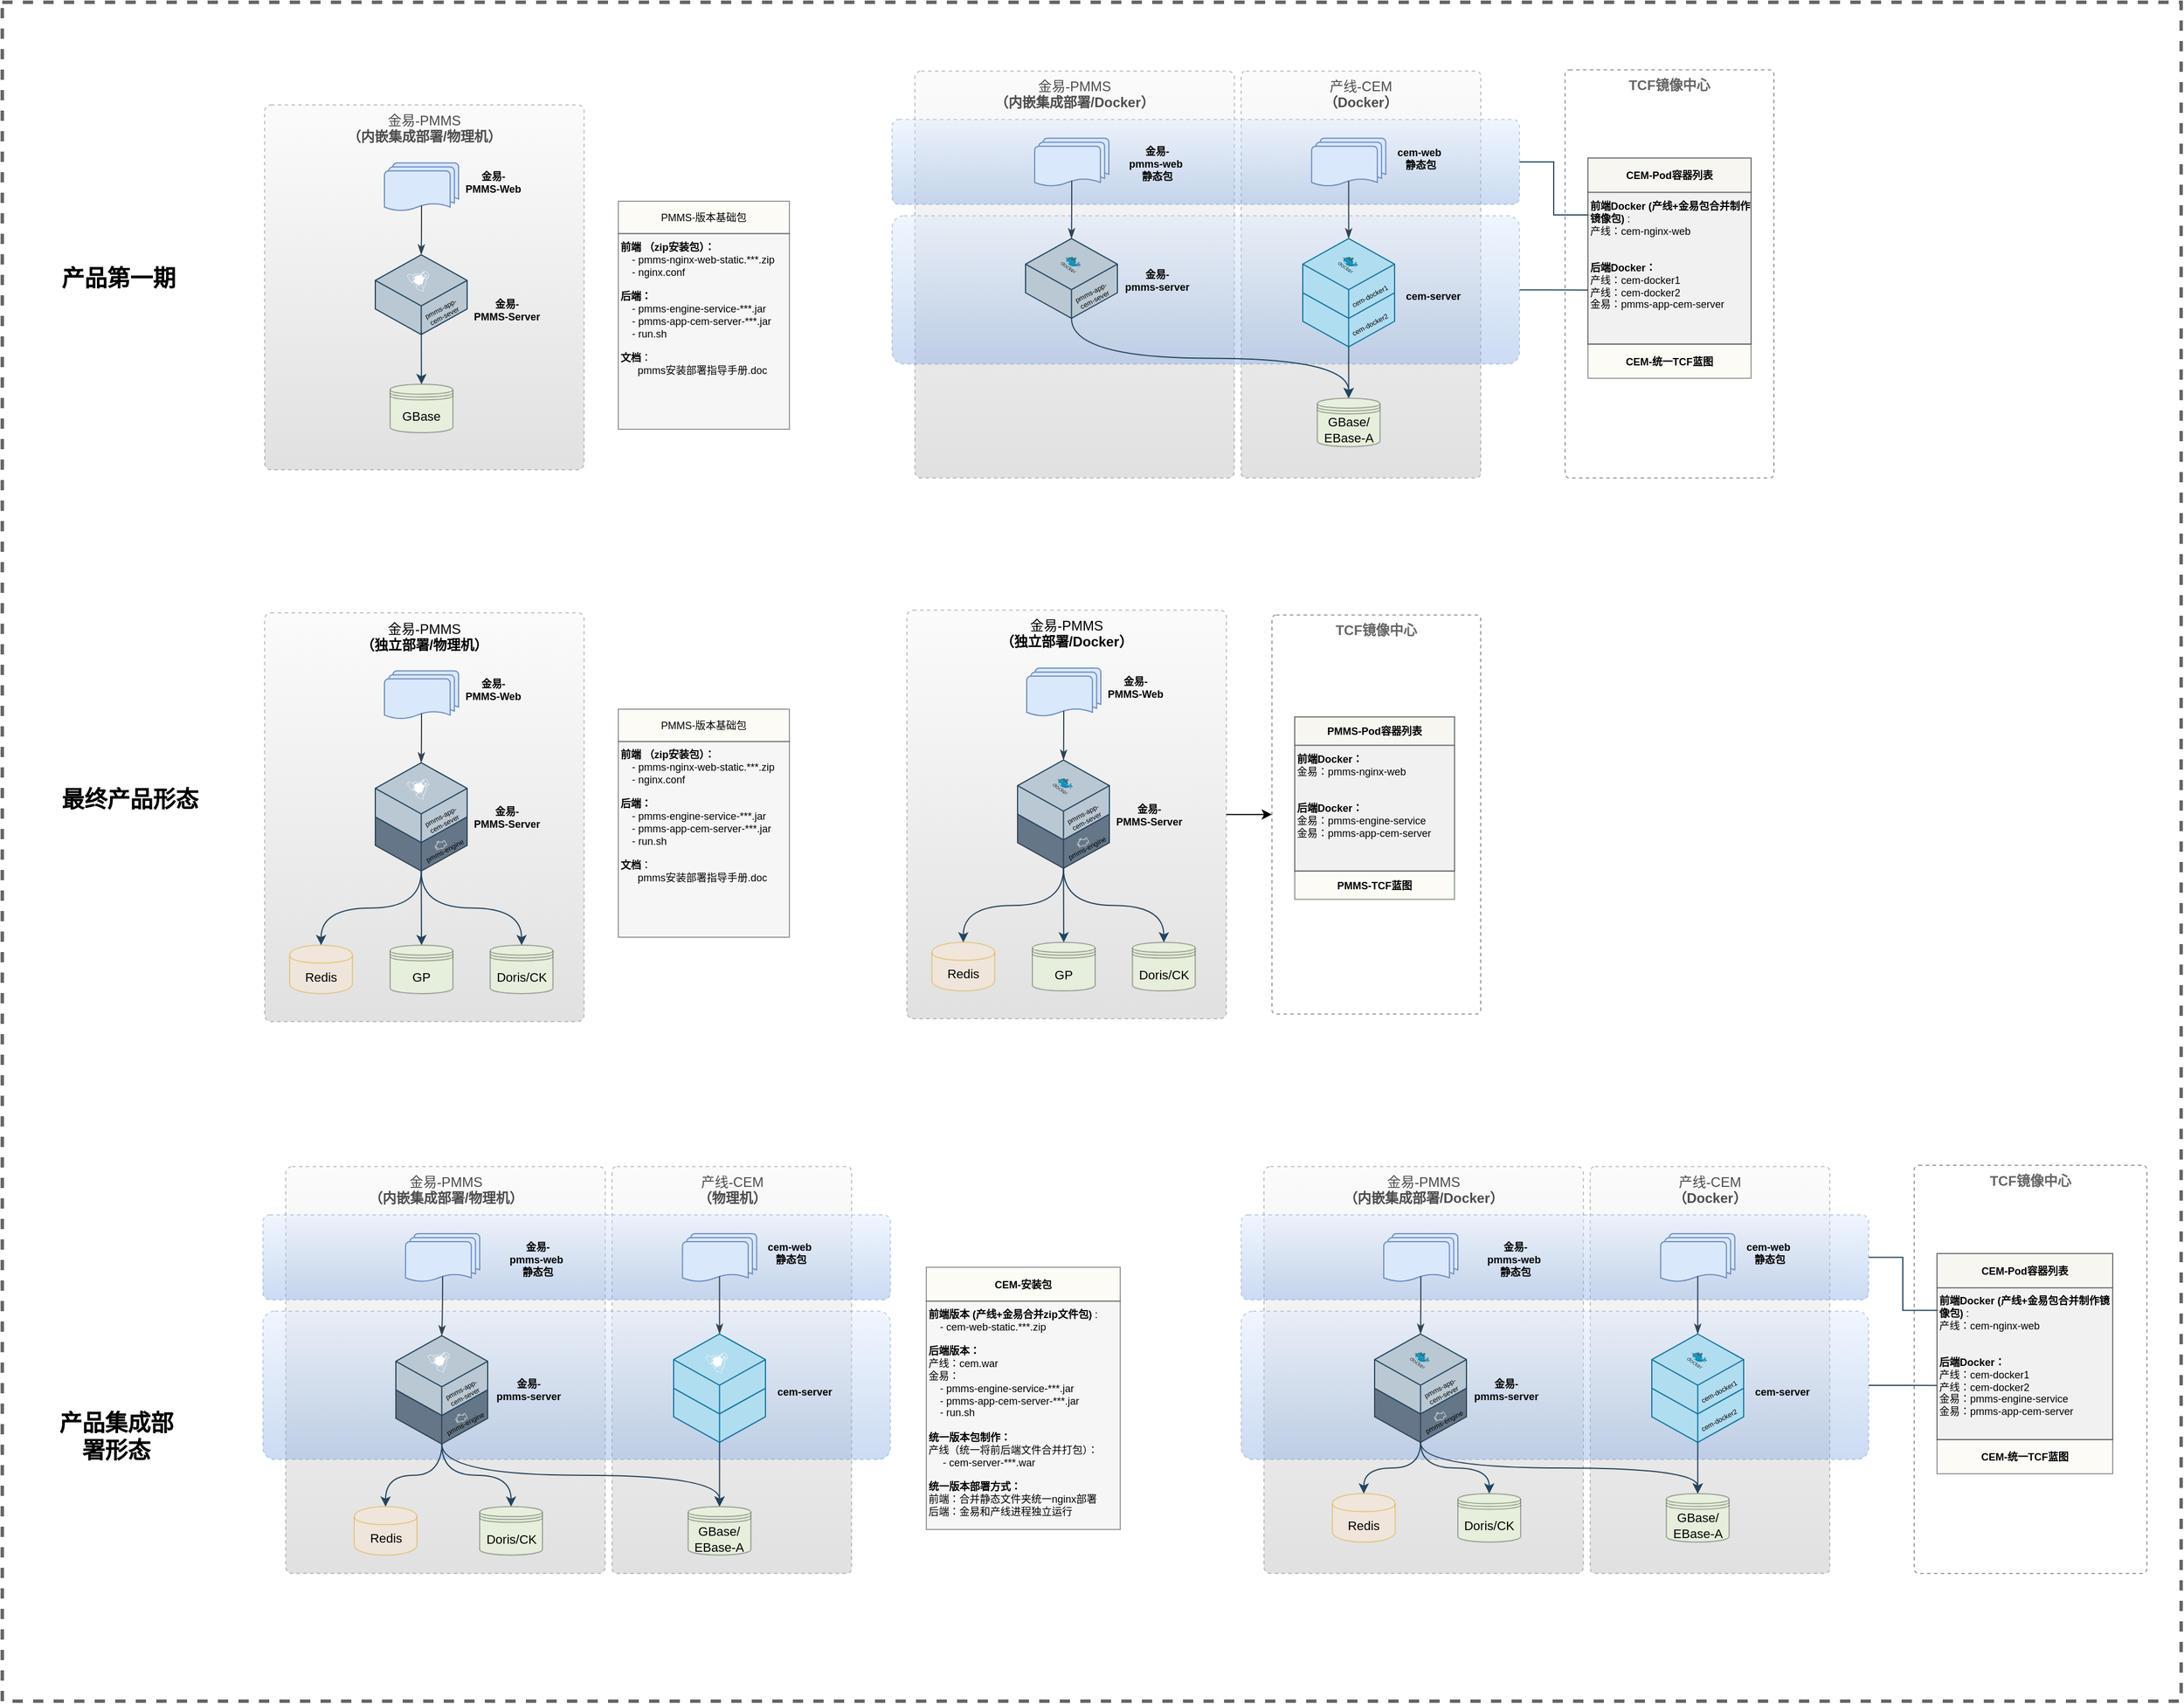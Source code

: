 <mxfile version="24.0.4" type="device">
  <diagram name="第 1 页" id="mwwdE0bEnDv9-PyYWDhA">
    <mxGraphModel dx="3282" dy="2120" grid="1" gridSize="10" guides="1" tooltips="1" connect="1" arrows="1" fold="1" page="1" pageScale="1" pageWidth="827" pageHeight="1169" math="0" shadow="0">
      <root>
        <mxCell id="0" />
        <mxCell id="1" parent="0" />
        <mxCell id="CyT4VbRm_9BS48NIdJj--346" value="" style="rounded=0;whiteSpace=wrap;html=1;fillColor=none;strokeColor=#666666;strokeWidth=3;dashed=1;" vertex="1" parent="1">
          <mxGeometry x="-1260" y="-900" width="1910" height="1490" as="geometry" />
        </mxCell>
        <mxCell id="CyT4VbRm_9BS48NIdJj--206" value="&lt;span style=&quot;color: rgb(102, 102, 102); font-weight: 700; text-wrap: nowrap;&quot;&gt;TCF镜像中心&lt;/span&gt;" style="rounded=1;whiteSpace=wrap;html=1;dashed=1;strokeWidth=1;arcSize=2;opacity=40;verticalAlign=top;strokeColor=default;" vertex="1" parent="1">
          <mxGeometry x="416" y="120" width="204" height="358" as="geometry" />
        </mxCell>
        <mxCell id="CyT4VbRm_9BS48NIdJj--181" value="&lt;font color=&quot;#4d4d4d&quot;&gt;产线-CEM&lt;/font&gt;&lt;div&gt;&lt;b&gt;&lt;font color=&quot;#4d4d4d&quot;&gt;（Docker）&lt;/font&gt;&lt;/b&gt;&lt;/div&gt;" style="rounded=1;whiteSpace=wrap;html=1;dashed=1;strokeWidth=1;arcSize=2;fillColor=#f5f5f5;strokeColor=#666666;gradientColor=#b3b3b3;opacity=40;verticalAlign=top;" vertex="1" parent="1">
          <mxGeometry x="132" y="121.13" width="210" height="356.87" as="geometry" />
        </mxCell>
        <mxCell id="CyT4VbRm_9BS48NIdJj--174" value="&lt;font color=&quot;#4d4d4d&quot;&gt;金易-PMMS&lt;/font&gt;&lt;div&gt;&lt;b&gt;&lt;font color=&quot;#4d4d4d&quot;&gt;（内嵌集成部署/Docker）&lt;/font&gt;&lt;/b&gt;&lt;/div&gt;" style="rounded=1;whiteSpace=wrap;html=1;dashed=1;strokeWidth=1;arcSize=2;fillColor=#f5f5f5;strokeColor=#666666;gradientColor=#b3b3b3;opacity=40;verticalAlign=top;" vertex="1" parent="1">
          <mxGeometry x="-154" y="121.13" width="280" height="356.87" as="geometry" />
        </mxCell>
        <mxCell id="CyT4VbRm_9BS48NIdJj--211" style="edgeStyle=orthogonalEdgeStyle;rounded=0;orthogonalLoop=1;jettySize=auto;html=1;exitX=1;exitY=0.5;exitDx=0;exitDy=0;entryX=-0.001;entryY=0.644;entryDx=0;entryDy=0;endArrow=none;endFill=0;fillColor=#bac8d3;strokeColor=#23445d;entryPerimeter=0;" edge="1" parent="1" source="CyT4VbRm_9BS48NIdJj--166" target="CyT4VbRm_9BS48NIdJj--208">
          <mxGeometry relative="1" as="geometry" />
        </mxCell>
        <mxCell id="CyT4VbRm_9BS48NIdJj--166" value="" style="rounded=1;whiteSpace=wrap;html=1;strokeColor=#6c8ebf;dashed=1;fillColor=#dae8fc;strokeWidth=1;gradientColor=#7ea6e0;opacity=40;arcSize=8;" vertex="1" parent="1">
          <mxGeometry x="-174" y="248" width="550" height="130" as="geometry" />
        </mxCell>
        <mxCell id="CyT4VbRm_9BS48NIdJj--14" value="&lt;b style=&quot;font-size: 9px;&quot;&gt;&lt;font style=&quot;font-size: 9px;&quot;&gt;金易-&lt;/font&gt;&lt;/b&gt;&lt;div style=&quot;font-size: 9px;&quot;&gt;&lt;b style=&quot;font-size: 9px;&quot;&gt;&lt;font style=&quot;font-size: 9px;&quot;&gt;pmms-server&lt;br style=&quot;font-size: 9px;&quot;&gt;&lt;/font&gt;&lt;/b&gt;&lt;/div&gt;" style="text;html=1;align=center;fontSize=9;" vertex="1" parent="1">
          <mxGeometry x="28.23" y="299.5" width="60" height="32" as="geometry" />
        </mxCell>
        <mxCell id="CyT4VbRm_9BS48NIdJj--16" value="&lt;span style=&quot;font-size: 11px; text-wrap: nowrap;&quot;&gt;&lt;font style=&quot;font-size: 11px;&quot;&gt;Redis&lt;/font&gt;&lt;/span&gt;" style="shape=cylinder;whiteSpace=wrap;html=1;boundedLbl=1;backgroundOutline=1;shadow=0;strokeColor=#d79b00;strokeWidth=1;fillColor=#ffe6cc;fontSize=11;opacity=40;" vertex="1" parent="1">
          <mxGeometry x="-94" y="408" width="55" height="42.5" as="geometry" />
        </mxCell>
        <mxCell id="CyT4VbRm_9BS48NIdJj--139" value="" style="group;strokeWidth=2;" vertex="1" connectable="0" parent="1">
          <mxGeometry x="-57" y="268" width="85.234" height="95" as="geometry" />
        </mxCell>
        <mxCell id="CyT4VbRm_9BS48NIdJj--128" value="" style="html=1;whiteSpace=wrap;shape=isoCube2;backgroundOutline=1;isoAngle=17.315;fillColor=#647687;strokeColor=#314354;verticalAlign=bottom;fontSize=7;fontColor=#ffffff;" vertex="1" parent="CyT4VbRm_9BS48NIdJj--139">
          <mxGeometry y="25" width="80.5" height="70" as="geometry" />
        </mxCell>
        <mxCell id="CyT4VbRm_9BS48NIdJj--130" value="" style="html=1;whiteSpace=wrap;shape=isoCube2;backgroundOutline=1;isoAngle=17.315;fillColor=#bac8d3;strokeColor=#23445d;" vertex="1" parent="CyT4VbRm_9BS48NIdJj--139">
          <mxGeometry width="80.5" height="70" as="geometry" />
        </mxCell>
        <mxCell id="CyT4VbRm_9BS48NIdJj--132" value="pmms-engine" style="fontColor=default;strokeColor=none;fontSize=6;fillColor=none;rotation=-28;" vertex="1" parent="CyT4VbRm_9BS48NIdJj--139">
          <mxGeometry x="41.09" y="72.35" width="40" height="10" as="geometry" />
        </mxCell>
        <mxCell id="CyT4VbRm_9BS48NIdJj--134" value="pmms-app-&#xa;cem-sever" style="fontColor=default;strokeColor=none;fontSize=6;fillColor=none;rotation=-28;" vertex="1" parent="CyT4VbRm_9BS48NIdJj--139">
          <mxGeometry x="34.09" y="42" width="50" height="17.34" as="geometry" />
        </mxCell>
        <mxCell id="CyT4VbRm_9BS48NIdJj--135" value="" style="sketch=0;outlineConnect=0;dashed=0;verticalLabelPosition=bottom;verticalAlign=top;align=center;html=1;fontSize=12;fontStyle=0;aspect=fixed;shape=mxgraph.aws4.resourceIcon;resIcon=mxgraph.aws4.emr_engine;rotation=-30;fillColor=none;strokeColor=#E6E6E6;" vertex="1" parent="CyT4VbRm_9BS48NIdJj--139">
          <mxGeometry x="50.76" y="65.7" width="12.65" height="12.65" as="geometry" />
        </mxCell>
        <mxCell id="CyT4VbRm_9BS48NIdJj--140" value="" style="image;sketch=0;aspect=fixed;html=1;points=[];align=center;fontSize=12;image=img/lib/mscae/Docker.svg;rotation=35;strokeColor=#314354;fillColor=#647687;fontColor=#ffffff;" vertex="1" parent="CyT4VbRm_9BS48NIdJj--139">
          <mxGeometry x="32.63" y="15.5" width="15.24" height="12.5" as="geometry" />
        </mxCell>
        <mxCell id="CyT4VbRm_9BS48NIdJj--149" value="&lt;span style=&quot;font-size: 11px; text-wrap: nowrap;&quot;&gt;&lt;font style=&quot;font-size: 11px;&quot;&gt;Doris/CK&lt;/font&gt;&lt;/span&gt;" style="shape=datastore;whiteSpace=wrap;html=1;shadow=0;strokeColor=#333333;strokeWidth=1;fillColor=#E6FFCC;fontSize=11;opacity=40;fontStyle=0" vertex="1" parent="1">
          <mxGeometry x="16" y="408" width="55" height="42.5" as="geometry" />
        </mxCell>
        <mxCell id="CyT4VbRm_9BS48NIdJj--152" value="" style="html=1;whiteSpace=wrap;shape=isoCube2;backgroundOutline=1;isoAngle=17.315;fillColor=#b1ddf0;strokeColor=#10739e;" vertex="1" parent="1">
          <mxGeometry x="186" y="293" width="80.5" height="70" as="geometry" />
        </mxCell>
        <mxCell id="CyT4VbRm_9BS48NIdJj--153" value="cem-docker2" style="fontColor=default;strokeColor=none;fontSize=6;fillColor=none;rotation=-28;" vertex="1" parent="1">
          <mxGeometry x="220.09" y="335" width="50" height="17.34" as="geometry" />
        </mxCell>
        <mxCell id="CyT4VbRm_9BS48NIdJj--154" value="" style="image;sketch=0;aspect=fixed;html=1;points=[];align=center;fontSize=12;image=img/lib/mscae/Docker.svg;rotation=35;" vertex="1" parent="1">
          <mxGeometry x="218.63" y="308.5" width="15.24" height="12.5" as="geometry" />
        </mxCell>
        <mxCell id="CyT4VbRm_9BS48NIdJj--155" value="" style="html=1;whiteSpace=wrap;shape=isoCube2;backgroundOutline=1;isoAngle=17.315;fillColor=#b1ddf0;strokeColor=#10739e;" vertex="1" parent="1">
          <mxGeometry x="186" y="268" width="80.5" height="70" as="geometry" />
        </mxCell>
        <mxCell id="CyT4VbRm_9BS48NIdJj--156" value="cem-docker1" style="fontColor=default;strokeColor=none;fontSize=6;fillColor=none;rotation=-28;" vertex="1" parent="1">
          <mxGeometry x="220.09" y="310" width="50" height="17.34" as="geometry" />
        </mxCell>
        <mxCell id="CyT4VbRm_9BS48NIdJj--157" value="" style="image;sketch=0;aspect=fixed;html=1;points=[];align=center;fontSize=12;image=img/lib/mscae/Docker.svg;rotation=35;" vertex="1" parent="1">
          <mxGeometry x="218.63" y="283.5" width="15.24" height="12.5" as="geometry" />
        </mxCell>
        <mxCell id="CyT4VbRm_9BS48NIdJj--163" value="&lt;span style=&quot;font-size: 11px; text-wrap: nowrap;&quot;&gt;&lt;font style=&quot;font-size: 11px;&quot;&gt;GBase/&lt;/font&gt;&lt;/span&gt;&lt;div&gt;&lt;span style=&quot;font-size: 11px; text-wrap: nowrap;&quot;&gt;&lt;font style=&quot;font-size: 11px;&quot;&gt;EBase-A&lt;/font&gt;&lt;/span&gt;&lt;/div&gt;" style="shape=datastore;whiteSpace=wrap;html=1;shadow=0;strokeColor=#333333;strokeWidth=1;fillColor=#E6FFCC;fontSize=11;opacity=40;fontStyle=0" vertex="1" parent="1">
          <mxGeometry x="198.75" y="408" width="55" height="42.5" as="geometry" />
        </mxCell>
        <mxCell id="CyT4VbRm_9BS48NIdJj--168" style="edgeStyle=orthogonalEdgeStyle;rounded=0;orthogonalLoop=1;jettySize=auto;html=1;exitX=0.5;exitY=1;exitDx=0;exitDy=0;exitPerimeter=0;entryX=0.5;entryY=0;entryDx=0;entryDy=0;strokeColor=#23445d;fillColor=#bac8d3;curved=1;" edge="1" parent="1" source="CyT4VbRm_9BS48NIdJj--128" target="CyT4VbRm_9BS48NIdJj--16">
          <mxGeometry relative="1" as="geometry" />
        </mxCell>
        <mxCell id="CyT4VbRm_9BS48NIdJj--172" style="edgeStyle=orthogonalEdgeStyle;rounded=0;orthogonalLoop=1;jettySize=auto;html=1;exitX=0.5;exitY=1;exitDx=0;exitDy=0;exitPerimeter=0;entryX=0.5;entryY=0;entryDx=0;entryDy=0;strokeColor=#23445d;fillColor=#bac8d3;curved=1;" edge="1" parent="1" source="CyT4VbRm_9BS48NIdJj--128" target="CyT4VbRm_9BS48NIdJj--149">
          <mxGeometry relative="1" as="geometry" />
        </mxCell>
        <mxCell id="CyT4VbRm_9BS48NIdJj--173" style="edgeStyle=orthogonalEdgeStyle;rounded=0;orthogonalLoop=1;jettySize=auto;html=1;exitX=0.5;exitY=1;exitDx=0;exitDy=0;exitPerimeter=0;entryX=0.5;entryY=0;entryDx=0;entryDy=0;strokeColor=#23445d;fillColor=#bac8d3;curved=1;" edge="1" parent="1" source="CyT4VbRm_9BS48NIdJj--128" target="CyT4VbRm_9BS48NIdJj--163">
          <mxGeometry relative="1" as="geometry" />
        </mxCell>
        <mxCell id="CyT4VbRm_9BS48NIdJj--162" style="edgeStyle=orthogonalEdgeStyle;rounded=0;orthogonalLoop=1;jettySize=auto;html=1;exitX=0.5;exitY=1;exitDx=0;exitDy=0;exitPerimeter=0;entryX=0.5;entryY=0;entryDx=0;entryDy=0;strokeColor=#23445d;fillColor=#bac8d3;curved=1;" edge="1" parent="1" source="CyT4VbRm_9BS48NIdJj--152" target="CyT4VbRm_9BS48NIdJj--163">
          <mxGeometry relative="1" as="geometry">
            <mxPoint x="-64" y="373" as="sourcePoint" />
            <mxPoint x="134" y="426" as="targetPoint" />
          </mxGeometry>
        </mxCell>
        <mxCell id="CyT4VbRm_9BS48NIdJj--253" style="edgeStyle=orthogonalEdgeStyle;rounded=0;orthogonalLoop=1;jettySize=auto;html=1;exitX=1;exitY=0.5;exitDx=0;exitDy=0;entryX=0;entryY=0.5;entryDx=0;entryDy=0;" edge="1" parent="1" source="CyT4VbRm_9BS48NIdJj--182" target="CyT4VbRm_9BS48NIdJj--217">
          <mxGeometry relative="1" as="geometry" />
        </mxCell>
        <mxCell id="CyT4VbRm_9BS48NIdJj--182" value="金易-PMMS&lt;div&gt;&lt;b&gt;（独立部署/Docker）&lt;/b&gt;&lt;/div&gt;" style="rounded=1;whiteSpace=wrap;html=1;dashed=1;strokeWidth=1;arcSize=2;fillColor=#f5f5f5;strokeColor=#666666;gradientColor=#b3b3b3;opacity=40;verticalAlign=top;" vertex="1" parent="1">
          <mxGeometry x="-467" y="-366.87" width="280" height="358.43" as="geometry" />
        </mxCell>
        <mxCell id="CyT4VbRm_9BS48NIdJj--183" value="" style="strokeWidth=1;html=1;shape=mxgraph.flowchart.multi-document;whiteSpace=wrap;shadow=0;fillColor=#dae8fc;strokeColor=#6c8ebf;" vertex="1" parent="1">
          <mxGeometry x="-362" y="-316" width="65" height="42.5" as="geometry" />
        </mxCell>
        <mxCell id="CyT4VbRm_9BS48NIdJj--184" value="&lt;b style=&quot;font-size: 9px;&quot;&gt;&lt;font style=&quot;font-size: 9px;&quot;&gt;金易-&lt;/font&gt;&lt;/b&gt;&lt;div style=&quot;font-size: 9px;&quot;&gt;&lt;b style=&quot;font-size: 9px;&quot;&gt;&lt;font style=&quot;font-size: 9px;&quot;&gt;PMMS-Server&lt;br style=&quot;font-size: 9px;&quot;&gt;&lt;/font&gt;&lt;/b&gt;&lt;/div&gt;" style="text;html=1;align=center;fontSize=9;" vertex="1" parent="1">
          <mxGeometry x="-284.77" y="-203.94" width="60" height="32" as="geometry" />
        </mxCell>
        <mxCell id="CyT4VbRm_9BS48NIdJj--185" value="&lt;span style=&quot;font-size: 11px; text-wrap: nowrap;&quot;&gt;&lt;font style=&quot;font-size: 11px;&quot;&gt;Redis&lt;/font&gt;&lt;/span&gt;" style="shape=cylinder;whiteSpace=wrap;html=1;boundedLbl=1;backgroundOutline=1;shadow=0;strokeColor=#d79b00;strokeWidth=1;fillColor=#ffe6cc;fontSize=11;opacity=40;" vertex="1" parent="1">
          <mxGeometry x="-445.06" y="-75.44" width="55" height="42.5" as="geometry" />
        </mxCell>
        <mxCell id="CyT4VbRm_9BS48NIdJj--186" value="&lt;span style=&quot;font-size: 11px; text-wrap: nowrap;&quot;&gt;&lt;font style=&quot;font-size: 11px;&quot;&gt;GP&lt;/font&gt;&lt;/span&gt;" style="shape=datastore;whiteSpace=wrap;html=1;shadow=0;strokeColor=#333333;strokeWidth=1;fillColor=#E6FFCC;fontSize=11;opacity=40;fontStyle=0" vertex="1" parent="1">
          <mxGeometry x="-357" y="-75.44" width="55" height="42.5" as="geometry" />
        </mxCell>
        <mxCell id="CyT4VbRm_9BS48NIdJj--187" value="" style="group;strokeWidth=2;" vertex="1" connectable="0" parent="1">
          <mxGeometry x="-370" y="-235.44" width="85.234" height="95" as="geometry" />
        </mxCell>
        <mxCell id="CyT4VbRm_9BS48NIdJj--188" value="" style="html=1;whiteSpace=wrap;shape=isoCube2;backgroundOutline=1;isoAngle=17.315;fillColor=#647687;strokeColor=#314354;verticalAlign=bottom;fontSize=7;fontColor=#ffffff;" vertex="1" parent="CyT4VbRm_9BS48NIdJj--187">
          <mxGeometry y="25" width="80.5" height="70" as="geometry" />
        </mxCell>
        <mxCell id="CyT4VbRm_9BS48NIdJj--189" value="" style="html=1;whiteSpace=wrap;shape=isoCube2;backgroundOutline=1;isoAngle=17.315;fillColor=#bac8d3;strokeColor=#23445d;" vertex="1" parent="CyT4VbRm_9BS48NIdJj--187">
          <mxGeometry width="80.5" height="70" as="geometry" />
        </mxCell>
        <mxCell id="CyT4VbRm_9BS48NIdJj--190" value="pmms-engine" style="fontColor=default;strokeColor=none;fontSize=6;fillColor=none;rotation=-28;" vertex="1" parent="CyT4VbRm_9BS48NIdJj--187">
          <mxGeometry x="41.09" y="72.35" width="40" height="10" as="geometry" />
        </mxCell>
        <mxCell id="CyT4VbRm_9BS48NIdJj--191" value="pmms-app-&#xa;cem-sever" style="fontColor=default;strokeColor=none;fontSize=6;fillColor=none;rotation=-28;" vertex="1" parent="CyT4VbRm_9BS48NIdJj--187">
          <mxGeometry x="34.09" y="42" width="50" height="17.34" as="geometry" />
        </mxCell>
        <mxCell id="CyT4VbRm_9BS48NIdJj--192" value="" style="sketch=0;outlineConnect=0;dashed=0;verticalLabelPosition=bottom;verticalAlign=top;align=center;html=1;fontSize=12;fontStyle=0;aspect=fixed;shape=mxgraph.aws4.resourceIcon;resIcon=mxgraph.aws4.emr_engine;rotation=-30;fillColor=none;strokeColor=#E6E6E6;" vertex="1" parent="CyT4VbRm_9BS48NIdJj--187">
          <mxGeometry x="50.76" y="65.7" width="12.65" height="12.65" as="geometry" />
        </mxCell>
        <mxCell id="CyT4VbRm_9BS48NIdJj--193" value="" style="image;sketch=0;aspect=fixed;html=1;points=[];align=center;fontSize=12;image=img/lib/mscae/Docker.svg;rotation=35;" vertex="1" parent="CyT4VbRm_9BS48NIdJj--187">
          <mxGeometry x="32.63" y="15.5" width="15.24" height="12.5" as="geometry" />
        </mxCell>
        <mxCell id="CyT4VbRm_9BS48NIdJj--194" value="&lt;b style=&quot;font-size: 9px;&quot;&gt;&lt;font style=&quot;font-size: 9px;&quot;&gt;金易-&lt;/font&gt;&lt;/b&gt;&lt;div&gt;&lt;b style=&quot;background-color: initial;&quot;&gt;PMMS-Web&lt;/b&gt;&lt;/div&gt;" style="text;html=1;align=center;fontSize=9;" vertex="1" parent="1">
          <mxGeometry x="-297" y="-316" width="60" height="32" as="geometry" />
        </mxCell>
        <mxCell id="CyT4VbRm_9BS48NIdJj--195" value="&lt;span style=&quot;font-size: 11px; text-wrap: nowrap;&quot;&gt;&lt;font style=&quot;font-size: 11px;&quot;&gt;Doris/CK&lt;/font&gt;&lt;/span&gt;" style="shape=datastore;whiteSpace=wrap;html=1;shadow=0;strokeColor=#333333;strokeWidth=1;fillColor=#E6FFCC;fontSize=11;opacity=40;fontStyle=0" vertex="1" parent="1">
          <mxGeometry x="-269.27" y="-75.44" width="55" height="42.5" as="geometry" />
        </mxCell>
        <mxCell id="CyT4VbRm_9BS48NIdJj--197" style="edgeStyle=orthogonalEdgeStyle;rounded=0;orthogonalLoop=1;jettySize=auto;html=1;exitX=0.5;exitY=1;exitDx=0;exitDy=0;exitPerimeter=0;entryX=0.5;entryY=0;entryDx=0;entryDy=0;strokeColor=#23445d;fillColor=#bac8d3;curved=1;" edge="1" parent="1" source="CyT4VbRm_9BS48NIdJj--188" target="CyT4VbRm_9BS48NIdJj--185">
          <mxGeometry relative="1" as="geometry" />
        </mxCell>
        <mxCell id="CyT4VbRm_9BS48NIdJj--198" style="edgeStyle=orthogonalEdgeStyle;rounded=0;orthogonalLoop=1;jettySize=auto;html=1;exitX=0.5;exitY=1;exitDx=0;exitDy=0;exitPerimeter=0;entryX=0.5;entryY=0;entryDx=0;entryDy=0;strokeColor=#23445d;fillColor=#bac8d3;curved=1;" edge="1" parent="1" source="CyT4VbRm_9BS48NIdJj--188" target="CyT4VbRm_9BS48NIdJj--186">
          <mxGeometry relative="1" as="geometry" />
        </mxCell>
        <mxCell id="CyT4VbRm_9BS48NIdJj--199" style="edgeStyle=orthogonalEdgeStyle;rounded=0;orthogonalLoop=1;jettySize=auto;html=1;exitX=0.5;exitY=1;exitDx=0;exitDy=0;exitPerimeter=0;entryX=0.5;entryY=0;entryDx=0;entryDy=0;strokeColor=#23445d;fillColor=#bac8d3;curved=1;" edge="1" parent="1" source="CyT4VbRm_9BS48NIdJj--188" target="CyT4VbRm_9BS48NIdJj--195">
          <mxGeometry relative="1" as="geometry" />
        </mxCell>
        <mxCell id="CyT4VbRm_9BS48NIdJj--210" style="edgeStyle=orthogonalEdgeStyle;rounded=0;orthogonalLoop=1;jettySize=auto;html=1;exitX=1;exitY=0.5;exitDx=0;exitDy=0;entryX=0.018;entryY=0.149;entryDx=0;entryDy=0;endArrow=none;endFill=0;fillColor=#bac8d3;strokeColor=#23445d;entryPerimeter=0;" edge="1" parent="1" source="CyT4VbRm_9BS48NIdJj--202" target="CyT4VbRm_9BS48NIdJj--208">
          <mxGeometry relative="1" as="geometry" />
        </mxCell>
        <mxCell id="CyT4VbRm_9BS48NIdJj--202" value="" style="rounded=1;whiteSpace=wrap;html=1;strokeColor=#6c8ebf;dashed=1;fillColor=#dae8fc;strokeWidth=1;gradientColor=#7ea6e0;opacity=40;arcSize=8;" vertex="1" parent="1">
          <mxGeometry x="-174" y="163.5" width="550" height="74.5" as="geometry" />
        </mxCell>
        <mxCell id="CyT4VbRm_9BS48NIdJj--4" value="" style="strokeWidth=1;html=1;shape=mxgraph.flowchart.multi-document;whiteSpace=wrap;shadow=0;fillColor=#dae8fc;strokeColor=#6c8ebf;" vertex="1" parent="1">
          <mxGeometry x="-49" y="180" width="65" height="42.5" as="geometry" />
        </mxCell>
        <mxCell id="CyT4VbRm_9BS48NIdJj--148" value="&lt;b style=&quot;font-size: 9px;&quot;&gt;&lt;font style=&quot;font-size: 9px;&quot;&gt;金易-&lt;/font&gt;&lt;/b&gt;&lt;div&gt;&lt;b style=&quot;background-color: initial;&quot;&gt;pmms-web&amp;nbsp;&lt;/b&gt;&lt;/div&gt;&lt;div&gt;&lt;b style=&quot;background-color: initial;&quot;&gt;静态包&lt;/b&gt;&lt;/div&gt;" style="text;html=1;align=center;fontSize=9;" vertex="1" parent="1">
          <mxGeometry x="26" y="180" width="80" height="38" as="geometry" />
        </mxCell>
        <mxCell id="CyT4VbRm_9BS48NIdJj--167" style="edgeStyle=orthogonalEdgeStyle;curved=1;rounded=0;comic=0;orthogonalLoop=1;jettySize=auto;html=1;exitX=0.5;exitY=0.88;exitDx=0;exitDy=0;exitPerimeter=0;entryX=0.5;entryY=0;entryDx=0;entryDy=0;strokeColor=#314354;strokeWidth=1;fontSize=28;startArrow=none;startFill=0;endArrow=classicThin;endFill=1;entryPerimeter=0;shadow=0;textShadow=0;fillColor=#647687;" edge="1" parent="1" source="CyT4VbRm_9BS48NIdJj--4" target="CyT4VbRm_9BS48NIdJj--130">
          <mxGeometry relative="1" as="geometry">
            <mxPoint x="-44" y="373" as="sourcePoint" />
            <mxPoint x="-95" y="426" as="targetPoint" />
          </mxGeometry>
        </mxCell>
        <mxCell id="CyT4VbRm_9BS48NIdJj--203" value="" style="strokeWidth=1;html=1;shape=mxgraph.flowchart.multi-document;whiteSpace=wrap;shadow=0;fillColor=#dae8fc;strokeColor=#6c8ebf;" vertex="1" parent="1">
          <mxGeometry x="193.75" y="180" width="65" height="42.5" as="geometry" />
        </mxCell>
        <mxCell id="CyT4VbRm_9BS48NIdJj--204" value="&lt;div&gt;&lt;b style=&quot;background-color: initial;&quot;&gt;cem-web&amp;nbsp;&lt;/b&gt;&lt;/div&gt;&lt;div&gt;&lt;b style=&quot;background-color: initial;&quot;&gt;静态包&lt;/b&gt;&lt;/div&gt;" style="text;html=1;align=center;fontSize=9;" vertex="1" parent="1">
          <mxGeometry x="258.75" y="180.41" width="60" height="31" as="geometry" />
        </mxCell>
        <mxCell id="CyT4VbRm_9BS48NIdJj--212" style="edgeStyle=orthogonalEdgeStyle;curved=1;rounded=0;comic=0;orthogonalLoop=1;jettySize=auto;html=1;exitX=0.5;exitY=0.88;exitDx=0;exitDy=0;exitPerimeter=0;entryX=0.5;entryY=0;entryDx=0;entryDy=0;strokeColor=#314354;strokeWidth=1;fontSize=28;startArrow=none;startFill=0;endArrow=classicThin;endFill=1;entryPerimeter=0;shadow=0;textShadow=0;fillColor=#647687;" edge="1" parent="1" source="CyT4VbRm_9BS48NIdJj--203" target="CyT4VbRm_9BS48NIdJj--155">
          <mxGeometry relative="1" as="geometry">
            <mxPoint x="-6" y="227" as="sourcePoint" />
            <mxPoint x="-7" y="278" as="targetPoint" />
          </mxGeometry>
        </mxCell>
        <mxCell id="CyT4VbRm_9BS48NIdJj--213" style="edgeStyle=orthogonalEdgeStyle;curved=1;rounded=0;comic=0;orthogonalLoop=1;jettySize=auto;html=1;exitX=0.5;exitY=0.88;exitDx=0;exitDy=0;exitPerimeter=0;entryX=0.5;entryY=0;entryDx=0;entryDy=0;strokeColor=#314354;strokeWidth=1;fontSize=28;startArrow=none;startFill=0;endArrow=classicThin;endFill=1;entryPerimeter=0;shadow=0;textShadow=0;fillColor=#647687;" edge="1" parent="1" source="CyT4VbRm_9BS48NIdJj--183" target="CyT4VbRm_9BS48NIdJj--189">
          <mxGeometry relative="1" as="geometry">
            <mxPoint x="91" y="-259.44" as="sourcePoint" />
            <mxPoint x="90" y="-208.44" as="targetPoint" />
          </mxGeometry>
        </mxCell>
        <mxCell id="CyT4VbRm_9BS48NIdJj--217" value="&lt;span style=&quot;color: rgb(102, 102, 102); font-weight: 700; text-wrap: nowrap;&quot;&gt;TCF镜像中心&lt;/span&gt;" style="rounded=1;whiteSpace=wrap;html=1;dashed=1;strokeWidth=1;arcSize=2;opacity=40;verticalAlign=top;strokeColor=default;" vertex="1" parent="1">
          <mxGeometry x="-147" y="-362.66" width="183" height="350" as="geometry" />
        </mxCell>
        <mxCell id="CyT4VbRm_9BS48NIdJj--222" value="&lt;div&gt;&lt;b style=&quot;background-color: initial;&quot;&gt;cem-server&lt;/b&gt;&lt;/div&gt;" style="text;html=1;align=center;fontSize=9;" vertex="1" parent="1">
          <mxGeometry x="270.09" y="306.5" width="60" height="18" as="geometry" />
        </mxCell>
        <mxCell id="CyT4VbRm_9BS48NIdJj--223" value="金易-PMMS&lt;div&gt;&lt;b&gt;（独立&lt;/b&gt;&lt;b style=&quot;background-color: initial;&quot;&gt;部署/物理&lt;/b&gt;&lt;b style=&quot;background-color: initial;&quot;&gt;机&lt;/b&gt;&lt;b style=&quot;background-color: initial;&quot;&gt;）&lt;/b&gt;&lt;/div&gt;" style="rounded=1;whiteSpace=wrap;html=1;dashed=1;strokeWidth=1;arcSize=2;fillColor=#f5f5f5;strokeColor=#666666;gradientColor=#b3b3b3;opacity=40;verticalAlign=top;" vertex="1" parent="1">
          <mxGeometry x="-1030" y="-364.49" width="280" height="358.43" as="geometry" />
        </mxCell>
        <mxCell id="CyT4VbRm_9BS48NIdJj--224" value="" style="strokeWidth=1;html=1;shape=mxgraph.flowchart.multi-document;whiteSpace=wrap;shadow=0;fillColor=#dae8fc;strokeColor=#6c8ebf;" vertex="1" parent="1">
          <mxGeometry x="-925" y="-313.62" width="65" height="42.5" as="geometry" />
        </mxCell>
        <mxCell id="CyT4VbRm_9BS48NIdJj--225" value="&lt;b style=&quot;font-size: 9px;&quot;&gt;&lt;font style=&quot;font-size: 9px;&quot;&gt;金易-&lt;/font&gt;&lt;/b&gt;&lt;div style=&quot;font-size: 9px;&quot;&gt;&lt;b style=&quot;font-size: 9px;&quot;&gt;&lt;font style=&quot;font-size: 9px;&quot;&gt;PMMS-Server&lt;br style=&quot;font-size: 9px;&quot;&gt;&lt;/font&gt;&lt;/b&gt;&lt;/div&gt;" style="text;html=1;align=center;fontSize=9;" vertex="1" parent="1">
          <mxGeometry x="-847.77" y="-201.56" width="60" height="32" as="geometry" />
        </mxCell>
        <mxCell id="CyT4VbRm_9BS48NIdJj--226" value="&lt;span style=&quot;font-size: 11px; text-wrap: nowrap;&quot;&gt;&lt;font style=&quot;font-size: 11px;&quot;&gt;Redis&lt;/font&gt;&lt;/span&gt;" style="shape=cylinder;whiteSpace=wrap;html=1;boundedLbl=1;backgroundOutline=1;shadow=0;strokeColor=#d79b00;strokeWidth=1;fillColor=#ffe6cc;fontSize=11;opacity=40;" vertex="1" parent="1">
          <mxGeometry x="-1008.06" y="-73.06" width="55" height="42.5" as="geometry" />
        </mxCell>
        <mxCell id="CyT4VbRm_9BS48NIdJj--227" value="&lt;span style=&quot;font-size: 11px; text-wrap: nowrap;&quot;&gt;&lt;font style=&quot;font-size: 11px;&quot;&gt;GP&lt;/font&gt;&lt;/span&gt;" style="shape=datastore;whiteSpace=wrap;html=1;shadow=0;strokeColor=#333333;strokeWidth=1;fillColor=#E6FFCC;fontSize=11;opacity=40;fontStyle=0" vertex="1" parent="1">
          <mxGeometry x="-920" y="-73.06" width="55" height="42.5" as="geometry" />
        </mxCell>
        <mxCell id="CyT4VbRm_9BS48NIdJj--228" value="" style="group;strokeWidth=2;" vertex="1" connectable="0" parent="1">
          <mxGeometry x="-933" y="-233.06" width="85.234" height="95" as="geometry" />
        </mxCell>
        <mxCell id="CyT4VbRm_9BS48NIdJj--229" value="" style="html=1;whiteSpace=wrap;shape=isoCube2;backgroundOutline=1;isoAngle=17.315;fillColor=#647687;strokeColor=#314354;verticalAlign=bottom;fontSize=7;fontColor=#ffffff;" vertex="1" parent="CyT4VbRm_9BS48NIdJj--228">
          <mxGeometry y="25" width="80.5" height="70" as="geometry" />
        </mxCell>
        <mxCell id="CyT4VbRm_9BS48NIdJj--230" value="" style="html=1;whiteSpace=wrap;shape=isoCube2;backgroundOutline=1;isoAngle=17.315;fillColor=#bac8d3;strokeColor=#23445d;" vertex="1" parent="CyT4VbRm_9BS48NIdJj--228">
          <mxGeometry width="80.5" height="70" as="geometry" />
        </mxCell>
        <mxCell id="CyT4VbRm_9BS48NIdJj--231" value="pmms-engine" style="fontColor=default;strokeColor=none;fontSize=6;fillColor=none;rotation=-28;" vertex="1" parent="CyT4VbRm_9BS48NIdJj--228">
          <mxGeometry x="41.09" y="72.35" width="40" height="10" as="geometry" />
        </mxCell>
        <mxCell id="CyT4VbRm_9BS48NIdJj--232" value="pmms-app-&#xa;cem-sever" style="fontColor=default;strokeColor=none;fontSize=6;fillColor=none;rotation=-28;" vertex="1" parent="CyT4VbRm_9BS48NIdJj--228">
          <mxGeometry x="34.09" y="42" width="50" height="17.34" as="geometry" />
        </mxCell>
        <mxCell id="CyT4VbRm_9BS48NIdJj--233" value="" style="sketch=0;outlineConnect=0;dashed=0;verticalLabelPosition=bottom;verticalAlign=top;align=center;html=1;fontSize=12;fontStyle=0;aspect=fixed;shape=mxgraph.aws4.resourceIcon;resIcon=mxgraph.aws4.emr_engine;rotation=-30;fillColor=none;strokeColor=#E6E6E6;" vertex="1" parent="CyT4VbRm_9BS48NIdJj--228">
          <mxGeometry x="50.76" y="65.7" width="12.65" height="12.65" as="geometry" />
        </mxCell>
        <mxCell id="CyT4VbRm_9BS48NIdJj--246" value="" style="sketch=0;pointerEvents=1;shadow=0;dashed=0;html=1;strokeColor=#36393d;fillColor=none;labelPosition=center;verticalLabelPosition=bottom;verticalAlign=top;align=center;outlineConnect=0;shape=mxgraph.veeam2.linux;rotation=49;strokeWidth=1;fontColor=default;" vertex="1" parent="CyT4VbRm_9BS48NIdJj--228">
          <mxGeometry x="25.99" y="11.41" width="28.09" height="19.91" as="geometry" />
        </mxCell>
        <mxCell id="CyT4VbRm_9BS48NIdJj--235" value="&lt;b style=&quot;font-size: 9px;&quot;&gt;&lt;font style=&quot;font-size: 9px;&quot;&gt;金易-&lt;/font&gt;&lt;/b&gt;&lt;div&gt;&lt;b style=&quot;background-color: initial;&quot;&gt;PMMS-Web&lt;/b&gt;&lt;/div&gt;" style="text;html=1;align=center;fontSize=9;" vertex="1" parent="1">
          <mxGeometry x="-860" y="-313.62" width="60" height="32" as="geometry" />
        </mxCell>
        <mxCell id="CyT4VbRm_9BS48NIdJj--236" value="&lt;span style=&quot;font-size: 11px; text-wrap: nowrap;&quot;&gt;&lt;font style=&quot;font-size: 11px;&quot;&gt;Doris/CK&lt;/font&gt;&lt;/span&gt;" style="shape=datastore;whiteSpace=wrap;html=1;shadow=0;strokeColor=#333333;strokeWidth=1;fillColor=#E6FFCC;fontSize=11;opacity=40;fontStyle=0" vertex="1" parent="1">
          <mxGeometry x="-832.27" y="-73.06" width="55" height="42.5" as="geometry" />
        </mxCell>
        <mxCell id="CyT4VbRm_9BS48NIdJj--237" style="edgeStyle=orthogonalEdgeStyle;rounded=0;orthogonalLoop=1;jettySize=auto;html=1;exitX=0.5;exitY=1;exitDx=0;exitDy=0;exitPerimeter=0;entryX=0.5;entryY=0;entryDx=0;entryDy=0;strokeColor=#23445d;fillColor=#bac8d3;curved=1;" edge="1" parent="1" source="CyT4VbRm_9BS48NIdJj--229" target="CyT4VbRm_9BS48NIdJj--226">
          <mxGeometry relative="1" as="geometry" />
        </mxCell>
        <mxCell id="CyT4VbRm_9BS48NIdJj--238" style="edgeStyle=orthogonalEdgeStyle;rounded=0;orthogonalLoop=1;jettySize=auto;html=1;exitX=0.5;exitY=1;exitDx=0;exitDy=0;exitPerimeter=0;entryX=0.5;entryY=0;entryDx=0;entryDy=0;strokeColor=#23445d;fillColor=#bac8d3;curved=1;" edge="1" parent="1" source="CyT4VbRm_9BS48NIdJj--229" target="CyT4VbRm_9BS48NIdJj--227">
          <mxGeometry relative="1" as="geometry" />
        </mxCell>
        <mxCell id="CyT4VbRm_9BS48NIdJj--239" style="edgeStyle=orthogonalEdgeStyle;rounded=0;orthogonalLoop=1;jettySize=auto;html=1;exitX=0.5;exitY=1;exitDx=0;exitDy=0;exitPerimeter=0;entryX=0.5;entryY=0;entryDx=0;entryDy=0;strokeColor=#23445d;fillColor=#bac8d3;curved=1;" edge="1" parent="1" source="CyT4VbRm_9BS48NIdJj--229" target="CyT4VbRm_9BS48NIdJj--236">
          <mxGeometry relative="1" as="geometry" />
        </mxCell>
        <mxCell id="CyT4VbRm_9BS48NIdJj--240" style="edgeStyle=orthogonalEdgeStyle;curved=1;rounded=0;comic=0;orthogonalLoop=1;jettySize=auto;html=1;exitX=0.5;exitY=0.88;exitDx=0;exitDy=0;exitPerimeter=0;entryX=0.5;entryY=0;entryDx=0;entryDy=0;strokeColor=#314354;strokeWidth=1;fontSize=28;startArrow=none;startFill=0;endArrow=classicThin;endFill=1;entryPerimeter=0;shadow=0;textShadow=0;fillColor=#647687;" edge="1" parent="1" source="CyT4VbRm_9BS48NIdJj--224" target="CyT4VbRm_9BS48NIdJj--230">
          <mxGeometry relative="1" as="geometry">
            <mxPoint x="-472" y="-257.06" as="sourcePoint" />
            <mxPoint x="-473" y="-206.06" as="targetPoint" />
          </mxGeometry>
        </mxCell>
        <mxCell id="CyT4VbRm_9BS48NIdJj--244" value="" style="group;fontStyle=1" vertex="1" connectable="0" parent="1">
          <mxGeometry x="-127" y="-273.22" width="140" height="171.851" as="geometry" />
        </mxCell>
        <mxCell id="CyT4VbRm_9BS48NIdJj--218" value="" style="group;opacity=50;fillColor=#eeeeee;strokeColor=#36393d;container=0;" vertex="1" connectable="0" parent="CyT4VbRm_9BS48NIdJj--244">
          <mxGeometry width="140" height="135.13" as="geometry" />
        </mxCell>
        <mxCell id="CyT4VbRm_9BS48NIdJj--241" value="PMMS-TCF蓝图" style="fillColor=#f9f7ed;strokeColor=#36393d;fontSize=9;opacity=50;fontStyle=1" vertex="1" parent="CyT4VbRm_9BS48NIdJj--244">
          <mxGeometry y="135.13" width="140" height="24.851" as="geometry" />
        </mxCell>
        <mxCell id="CyT4VbRm_9BS48NIdJj--219" value="&lt;div style=&quot;font-size: 9px;&quot;&gt;&lt;span style=&quot;font-size: 9px;&quot;&gt;&lt;b&gt;前端Docker&lt;/b&gt;&lt;/span&gt;&lt;b style=&quot;background-color: initial;&quot;&gt;：&lt;/b&gt;&lt;/div&gt;&lt;div style=&quot;font-size: 9px;&quot;&gt;&lt;span style=&quot;font-size: 9px;&quot;&gt;金易：pmms-nginx-web&amp;nbsp;&lt;/span&gt;&lt;/div&gt;&lt;div style=&quot;font-size: 9px;&quot;&gt;&lt;span style=&quot;font-size: 9px;&quot;&gt;&lt;br&gt;&lt;/span&gt;&lt;/div&gt;&lt;div style=&quot;font-size: 9px;&quot;&gt;&lt;span style=&quot;font-size: 9px;&quot;&gt;&lt;br&gt;&lt;/span&gt;&lt;/div&gt;&lt;div style=&quot;font-size: 9px;&quot;&gt;&lt;b&gt;后端&lt;/b&gt;&lt;b style=&quot;background-color: initial;&quot;&gt;Docker&lt;/b&gt;&lt;b style=&quot;background-color: initial;&quot;&gt;：&lt;/b&gt;&lt;/div&gt;&lt;div style=&quot;font-size: 9px;&quot;&gt;&lt;span style=&quot;background-color: initial;&quot;&gt;金易：pmms-engine-service&lt;/span&gt;&lt;br&gt;&lt;/div&gt;&lt;div style=&quot;font-size: 9px;&quot;&gt;&lt;div style=&quot;font-size: 9px;&quot;&gt;&lt;span style=&quot;color: rgb(0, 0, 0); font-family: Helvetica; font-size: 9px; font-style: normal; font-variant-ligatures: normal; font-variant-caps: normal; font-weight: 400; letter-spacing: normal; orphans: 2; text-align: left; text-indent: 0px; text-transform: none; widows: 2; word-spacing: 0px; -webkit-text-stroke-width: 0px; white-space: normal; text-decoration-thickness: initial; text-decoration-style: initial; text-decoration-color: initial; float: none; display: inline !important;&quot;&gt;金易：pmms-app-cem-server&lt;br style=&quot;font-size: 9px;&quot;&gt;&lt;/span&gt;&lt;/div&gt;&lt;/div&gt;" style="text;whiteSpace=wrap;html=1;fillColor=#eeeeee;strokeColor=#36393d;fontSize=9;opacity=50;" vertex="1" parent="CyT4VbRm_9BS48NIdJj--244">
          <mxGeometry y="24.851" width="140" height="110.279" as="geometry" />
        </mxCell>
        <mxCell id="CyT4VbRm_9BS48NIdJj--220" value="PMMS-Pod容器列表" style="fillColor=#f9f7ed;strokeColor=#36393d;fontSize=9;opacity=50;fontStyle=1" vertex="1" parent="CyT4VbRm_9BS48NIdJj--244">
          <mxGeometry width="140" height="24.851" as="geometry" />
        </mxCell>
        <mxCell id="CyT4VbRm_9BS48NIdJj--245" value="" style="group" vertex="1" connectable="0" parent="1">
          <mxGeometry x="436" y="197.44" width="154" height="203.13" as="geometry" />
        </mxCell>
        <mxCell id="CyT4VbRm_9BS48NIdJj--207" value="" style="group;opacity=50;fillColor=#eeeeee;strokeColor=#36393d;container=0;" vertex="1" connectable="0" parent="CyT4VbRm_9BS48NIdJj--245">
          <mxGeometry width="154" height="163.13" as="geometry" />
        </mxCell>
        <mxCell id="CyT4VbRm_9BS48NIdJj--243" value="CEM-统一TCF蓝图" style="fillColor=#f9f7ed;strokeColor=#36393d;fontSize=9;opacity=50;fontStyle=1" vertex="1" parent="CyT4VbRm_9BS48NIdJj--245">
          <mxGeometry y="163.13" width="154.0" height="30" as="geometry" />
        </mxCell>
        <mxCell id="CyT4VbRm_9BS48NIdJj--208" value="&lt;div style=&quot;font-size: 9px;&quot;&gt;&lt;span style=&quot;font-size: 9px;&quot;&gt;&lt;b&gt;前端Docker (&lt;/b&gt;&lt;/span&gt;&lt;span style=&quot;background-color: initial;&quot;&gt;&lt;b&gt;产线+金易包合并制作镜像包)&amp;nbsp;&lt;/b&gt;:&lt;/span&gt;&lt;/div&gt;&lt;div style=&quot;font-size: 9px;&quot;&gt;&lt;span style=&quot;font-size: 9px;&quot;&gt;产线：cem-nginx-web&amp;nbsp;&lt;/span&gt;&lt;/div&gt;&lt;div style=&quot;font-size: 9px;&quot;&gt;&lt;span style=&quot;font-size: 9px;&quot;&gt;&lt;br&gt;&lt;/span&gt;&lt;/div&gt;&lt;div style=&quot;font-size: 9px;&quot;&gt;&lt;span style=&quot;font-size: 9px;&quot;&gt;&lt;br&gt;&lt;/span&gt;&lt;/div&gt;&lt;div style=&quot;font-size: 9px;&quot;&gt;&lt;b&gt;后端&lt;/b&gt;&lt;b style=&quot;background-color: initial;&quot;&gt;Docker&lt;/b&gt;&lt;b style=&quot;background-color: initial;&quot;&gt;：&lt;/b&gt;&lt;/div&gt;&lt;div style=&quot;font-size: 9px;&quot;&gt;&lt;span style=&quot;font-size: 9px;&quot;&gt;产线：cem-docker1&lt;/span&gt;&lt;br style=&quot;font-size: 9px;&quot;&gt;&lt;/div&gt;&lt;div style=&quot;font-size: 9px;&quot;&gt;&lt;span style=&quot;color: rgb(0, 0, 0); font-family: Helvetica; font-size: 9px; font-style: normal; font-variant-ligatures: normal; font-variant-caps: normal; font-weight: 400; letter-spacing: normal; orphans: 2; text-align: left; text-indent: 0px; text-transform: none; widows: 2; word-spacing: 0px; -webkit-text-stroke-width: 0px; white-space: normal; text-decoration-thickness: initial; text-decoration-style: initial; text-decoration-color: initial; float: none; display: inline !important;&quot;&gt;产线：cem-docker2&lt;/span&gt;&lt;/div&gt;&lt;div style=&quot;font-size: 9px;&quot;&gt;&lt;span style=&quot;color: rgb(0, 0, 0); font-family: Helvetica; font-size: 9px; font-style: normal; font-variant-ligatures: normal; font-variant-caps: normal; font-weight: 400; letter-spacing: normal; orphans: 2; text-align: left; text-indent: 0px; text-transform: none; widows: 2; word-spacing: 0px; -webkit-text-stroke-width: 0px; white-space: normal; text-decoration-thickness: initial; text-decoration-style: initial; text-decoration-color: initial; float: none; display: inline !important;&quot;&gt;金易：pmms-engine-service&lt;br style=&quot;font-size: 9px;&quot;&gt;&lt;/span&gt;&lt;div style=&quot;font-size: 9px;&quot;&gt;&lt;span style=&quot;color: rgb(0, 0, 0); font-family: Helvetica; font-size: 9px; font-style: normal; font-variant-ligatures: normal; font-variant-caps: normal; font-weight: 400; letter-spacing: normal; orphans: 2; text-align: left; text-indent: 0px; text-transform: none; widows: 2; word-spacing: 0px; -webkit-text-stroke-width: 0px; white-space: normal; text-decoration-thickness: initial; text-decoration-style: initial; text-decoration-color: initial; float: none; display: inline !important;&quot;&gt;金易：pmms-app-cem-server&lt;br style=&quot;font-size: 9px;&quot;&gt;&lt;/span&gt;&lt;/div&gt;&lt;/div&gt;" style="text;whiteSpace=wrap;html=1;fillColor=#eeeeee;strokeColor=#36393d;fontSize=9;opacity=50;" vertex="1" parent="CyT4VbRm_9BS48NIdJj--245">
          <mxGeometry y="30" width="154.0" height="133.13" as="geometry" />
        </mxCell>
        <mxCell id="CyT4VbRm_9BS48NIdJj--209" value="CEM-Pod容器列表" style="fillColor=#f9f7ed;strokeColor=#36393d;fontSize=9;opacity=50;fontStyle=1" vertex="1" parent="CyT4VbRm_9BS48NIdJj--245">
          <mxGeometry width="154.0" height="30" as="geometry" />
        </mxCell>
        <mxCell id="CyT4VbRm_9BS48NIdJj--252" value="" style="group" vertex="1" connectable="0" parent="1">
          <mxGeometry x="-720" y="-280" width="150" height="200" as="geometry" />
        </mxCell>
        <mxCell id="CyT4VbRm_9BS48NIdJj--250" value="&lt;div style=&quot;font-size: 9px;&quot;&gt;&lt;span style=&quot;font-size: 9px;&quot;&gt;&lt;b&gt;前端 （&lt;/b&gt;&lt;/span&gt;&lt;b style=&quot;background-color: initial;&quot;&gt;zip安装包）&lt;/b&gt;&lt;b style=&quot;background-color: initial;&quot;&gt;：&lt;/b&gt;&lt;/div&gt;&lt;div style=&quot;font-size: 9px;&quot;&gt;&lt;span style=&quot;font-size: 9px;&quot;&gt;&amp;nbsp; &amp;nbsp; - pmms-nginx-web&lt;/span&gt;&lt;span style=&quot;background-color: initial;&quot;&gt;-static.***.zip&lt;/span&gt;&lt;/div&gt;&lt;div style=&quot;font-size: 9px;&quot;&gt;&lt;span style=&quot;font-size: 9px;&quot;&gt;&amp;nbsp; &amp;nbsp; - nginx.conf&lt;/span&gt;&lt;/div&gt;&lt;div style=&quot;font-size: 9px;&quot;&gt;&lt;br&gt;&lt;/div&gt;&lt;div style=&quot;font-size: 9px;&quot;&gt;&lt;b style=&quot;background-color: initial;&quot;&gt;后端：&lt;/b&gt;&lt;br&gt;&lt;/div&gt;&lt;div style=&quot;font-size: 9px;&quot;&gt;&lt;span style=&quot;background-color: initial;&quot;&gt;&amp;nbsp; &amp;nbsp; - pmms-engine-service-***.jar&lt;/span&gt;&lt;br&gt;&lt;/div&gt;&lt;div style=&quot;font-size: 9px;&quot;&gt;&lt;div style=&quot;font-size: 9px;&quot;&gt;&lt;span style=&quot;color: rgb(0, 0, 0); font-family: Helvetica; font-size: 9px; font-style: normal; font-variant-ligatures: normal; font-variant-caps: normal; font-weight: 400; letter-spacing: normal; orphans: 2; text-align: left; text-indent: 0px; text-transform: none; widows: 2; word-spacing: 0px; -webkit-text-stroke-width: 0px; white-space: normal; text-decoration-thickness: initial; text-decoration-style: initial; text-decoration-color: initial; float: none; display: inline !important;&quot;&gt;&amp;nbsp; &amp;nbsp; - pmms-app-cem-server-***.jar&lt;br style=&quot;font-size: 9px;&quot;&gt;&lt;/span&gt;&lt;/div&gt;&lt;div style=&quot;font-size: 9px;&quot;&gt;&lt;span style=&quot;color: rgb(0, 0, 0); font-family: Helvetica; font-size: 9px; font-style: normal; font-variant-ligatures: normal; font-variant-caps: normal; font-weight: 400; letter-spacing: normal; orphans: 2; text-align: left; text-indent: 0px; text-transform: none; widows: 2; word-spacing: 0px; -webkit-text-stroke-width: 0px; white-space: normal; text-decoration-thickness: initial; text-decoration-style: initial; text-decoration-color: initial; float: none; display: inline !important;&quot;&gt;&amp;nbsp; &amp;nbsp; - run.sh&lt;/span&gt;&lt;/div&gt;&lt;div style=&quot;font-size: 9px;&quot;&gt;&lt;span style=&quot;color: rgb(0, 0, 0); font-family: Helvetica; font-size: 9px; font-style: normal; font-variant-ligatures: normal; font-variant-caps: normal; font-weight: 400; letter-spacing: normal; orphans: 2; text-align: left; text-indent: 0px; text-transform: none; widows: 2; word-spacing: 0px; -webkit-text-stroke-width: 0px; white-space: normal; text-decoration-thickness: initial; text-decoration-style: initial; text-decoration-color: initial; float: none; display: inline !important;&quot;&gt;&lt;br&gt;&lt;/span&gt;&lt;/div&gt;&lt;div style=&quot;font-size: 9px;&quot;&gt;&lt;span style=&quot;color: rgb(0, 0, 0); font-family: Helvetica; font-size: 9px; font-style: normal; font-variant-ligatures: normal; font-variant-caps: normal; letter-spacing: normal; orphans: 2; text-align: left; text-indent: 0px; text-transform: none; widows: 2; word-spacing: 0px; -webkit-text-stroke-width: 0px; white-space: normal; text-decoration-thickness: initial; text-decoration-style: initial; text-decoration-color: initial; float: none; display: inline !important;&quot;&gt;&lt;div style=&quot;&quot;&gt;&lt;b&gt;文档&lt;/b&gt;：&amp;nbsp;&lt;/div&gt;&lt;div style=&quot;&quot;&gt;&amp;nbsp; &amp;nbsp; &amp;nbsp; pmms安装部署指导手册.doc&lt;/div&gt;&lt;div style=&quot;font-weight: 400;&quot;&gt;&lt;br&gt;&lt;/div&gt;&lt;/span&gt;&lt;/div&gt;&lt;/div&gt;" style="text;whiteSpace=wrap;html=1;fillColor=#eeeeee;strokeColor=#36393d;fontSize=9;opacity=50;" vertex="1" parent="CyT4VbRm_9BS48NIdJj--252">
          <mxGeometry y="28.332" width="150" height="171.668" as="geometry" />
        </mxCell>
        <mxCell id="CyT4VbRm_9BS48NIdJj--251" value="PMMS-版本基础包" style="fillColor=#f9f7ed;strokeColor=#36393d;fontSize=9;opacity=50;" vertex="1" parent="CyT4VbRm_9BS48NIdJj--252">
          <mxGeometry width="150" height="28.333" as="geometry" />
        </mxCell>
        <mxCell id="CyT4VbRm_9BS48NIdJj--254" value="最终产品形态" style="text;whiteSpace=wrap;html=1;fontStyle=1;fontSize=20;" vertex="1" parent="1">
          <mxGeometry x="-1210" y="-220" width="150" height="30" as="geometry" />
        </mxCell>
        <mxCell id="CyT4VbRm_9BS48NIdJj--255" value="产品第一期" style="text;whiteSpace=wrap;html=1;fontStyle=1;fontSize=20;" vertex="1" parent="1">
          <mxGeometry x="-1210" y="-676.79" width="150" height="30" as="geometry" />
        </mxCell>
        <mxCell id="CyT4VbRm_9BS48NIdJj--276" value="&lt;font color=&quot;#4d4d4d&quot;&gt;金易-PMMS&lt;/font&gt;&lt;div&gt;&lt;b&gt;&lt;font color=&quot;#4d4d4d&quot;&gt;（内嵌集成部署/物理机）&lt;/font&gt;&lt;/b&gt;&lt;/div&gt;" style="rounded=1;whiteSpace=wrap;html=1;dashed=1;strokeWidth=1;arcSize=2;fillColor=#f5f5f5;strokeColor=#666666;gradientColor=#b3b3b3;opacity=40;verticalAlign=top;" vertex="1" parent="1">
          <mxGeometry x="-1030" y="-810" width="280" height="320" as="geometry" />
        </mxCell>
        <mxCell id="CyT4VbRm_9BS48NIdJj--277" value="" style="strokeWidth=1;html=1;shape=mxgraph.flowchart.multi-document;whiteSpace=wrap;shadow=0;fillColor=#dae8fc;strokeColor=#6c8ebf;" vertex="1" parent="1">
          <mxGeometry x="-925" y="-759.13" width="65" height="42.5" as="geometry" />
        </mxCell>
        <mxCell id="CyT4VbRm_9BS48NIdJj--278" value="&lt;b style=&quot;font-size: 9px;&quot;&gt;&lt;font style=&quot;font-size: 9px;&quot;&gt;金易-&lt;/font&gt;&lt;/b&gt;&lt;div style=&quot;font-size: 9px;&quot;&gt;&lt;b style=&quot;font-size: 9px;&quot;&gt;&lt;font style=&quot;font-size: 9px;&quot;&gt;PMMS-Server&lt;br style=&quot;font-size: 9px;&quot;&gt;&lt;/font&gt;&lt;/b&gt;&lt;/div&gt;" style="text;html=1;align=center;fontSize=9;" vertex="1" parent="1">
          <mxGeometry x="-847.77" y="-647.07" width="60" height="32" as="geometry" />
        </mxCell>
        <mxCell id="CyT4VbRm_9BS48NIdJj--280" value="&lt;span style=&quot;font-size: 11px; text-wrap: nowrap;&quot;&gt;&lt;font style=&quot;font-size: 11px;&quot;&gt;GBase&lt;/font&gt;&lt;/span&gt;" style="shape=datastore;whiteSpace=wrap;html=1;shadow=0;strokeColor=#333333;strokeWidth=1;fillColor=#E6FFCC;fontSize=11;opacity=40;fontStyle=0" vertex="1" parent="1">
          <mxGeometry x="-920" y="-565" width="55" height="42.5" as="geometry" />
        </mxCell>
        <mxCell id="CyT4VbRm_9BS48NIdJj--281" value="" style="group;strokeWidth=2;" vertex="1" connectable="0" parent="1">
          <mxGeometry x="-933" y="-678.57" width="85.234" height="95" as="geometry" />
        </mxCell>
        <mxCell id="CyT4VbRm_9BS48NIdJj--283" value="" style="html=1;whiteSpace=wrap;shape=isoCube2;backgroundOutline=1;isoAngle=17.315;fillColor=#bac8d3;strokeColor=#23445d;" vertex="1" parent="CyT4VbRm_9BS48NIdJj--281">
          <mxGeometry width="80.5" height="70" as="geometry" />
        </mxCell>
        <mxCell id="CyT4VbRm_9BS48NIdJj--285" value="pmms-app-&#xa;cem-sever" style="fontColor=default;strokeColor=none;fontSize=6;fillColor=none;rotation=-28;" vertex="1" parent="CyT4VbRm_9BS48NIdJj--281">
          <mxGeometry x="34.09" y="42" width="50" height="17.34" as="geometry" />
        </mxCell>
        <mxCell id="CyT4VbRm_9BS48NIdJj--287" value="" style="sketch=0;pointerEvents=1;shadow=0;dashed=0;html=1;strokeColor=#36393d;fillColor=none;labelPosition=center;verticalLabelPosition=bottom;verticalAlign=top;align=center;outlineConnect=0;shape=mxgraph.veeam2.linux;rotation=49;strokeWidth=1;fontColor=default;" vertex="1" parent="CyT4VbRm_9BS48NIdJj--281">
          <mxGeometry x="25.99" y="11.41" width="28.09" height="19.91" as="geometry" />
        </mxCell>
        <mxCell id="CyT4VbRm_9BS48NIdJj--288" value="&lt;b style=&quot;font-size: 9px;&quot;&gt;&lt;font style=&quot;font-size: 9px;&quot;&gt;金易-&lt;/font&gt;&lt;/b&gt;&lt;div&gt;&lt;b style=&quot;background-color: initial;&quot;&gt;PMMS-Web&lt;/b&gt;&lt;/div&gt;" style="text;html=1;align=center;fontSize=9;" vertex="1" parent="1">
          <mxGeometry x="-860" y="-759.13" width="60" height="32" as="geometry" />
        </mxCell>
        <mxCell id="CyT4VbRm_9BS48NIdJj--291" style="edgeStyle=orthogonalEdgeStyle;rounded=0;orthogonalLoop=1;jettySize=auto;html=1;exitX=0.501;exitY=0.965;exitDx=0;exitDy=0;entryX=0.5;entryY=0;entryDx=0;entryDy=0;strokeColor=#23445d;fillColor=#bac8d3;curved=1;exitPerimeter=0;" edge="1" parent="1" source="CyT4VbRm_9BS48NIdJj--283" target="CyT4VbRm_9BS48NIdJj--280">
          <mxGeometry relative="1" as="geometry">
            <mxPoint x="-892.75" y="-583.57" as="sourcePoint" />
          </mxGeometry>
        </mxCell>
        <mxCell id="CyT4VbRm_9BS48NIdJj--293" style="edgeStyle=orthogonalEdgeStyle;curved=1;rounded=0;comic=0;orthogonalLoop=1;jettySize=auto;html=1;exitX=0.5;exitY=0.88;exitDx=0;exitDy=0;exitPerimeter=0;entryX=0.5;entryY=0;entryDx=0;entryDy=0;strokeColor=#314354;strokeWidth=1;fontSize=28;startArrow=none;startFill=0;endArrow=classicThin;endFill=1;entryPerimeter=0;shadow=0;textShadow=0;fillColor=#647687;" edge="1" parent="1" source="CyT4VbRm_9BS48NIdJj--277" target="CyT4VbRm_9BS48NIdJj--283">
          <mxGeometry relative="1" as="geometry">
            <mxPoint x="-472" y="-702.57" as="sourcePoint" />
            <mxPoint x="-473" y="-651.57" as="targetPoint" />
          </mxGeometry>
        </mxCell>
        <mxCell id="CyT4VbRm_9BS48NIdJj--299" value="" style="group" vertex="1" connectable="0" parent="1">
          <mxGeometry x="-720" y="-725.51" width="150" height="200" as="geometry" />
        </mxCell>
        <mxCell id="CyT4VbRm_9BS48NIdJj--300" value="&lt;div style=&quot;font-size: 9px;&quot;&gt;&lt;span style=&quot;font-size: 9px;&quot;&gt;&lt;b&gt;前端 （&lt;/b&gt;&lt;/span&gt;&lt;b style=&quot;background-color: initial;&quot;&gt;zip安装包）&lt;/b&gt;&lt;b style=&quot;background-color: initial;&quot;&gt;：&lt;/b&gt;&lt;/div&gt;&lt;div style=&quot;font-size: 9px;&quot;&gt;&lt;span style=&quot;font-size: 9px;&quot;&gt;&amp;nbsp; &amp;nbsp; - pmms-nginx-web&lt;/span&gt;&lt;span style=&quot;background-color: initial;&quot;&gt;-static.***.zip&lt;/span&gt;&lt;/div&gt;&lt;div style=&quot;font-size: 9px;&quot;&gt;&lt;span style=&quot;font-size: 9px;&quot;&gt;&amp;nbsp; &amp;nbsp; - nginx.conf&lt;/span&gt;&lt;/div&gt;&lt;div style=&quot;font-size: 9px;&quot;&gt;&lt;br&gt;&lt;/div&gt;&lt;div style=&quot;font-size: 9px;&quot;&gt;&lt;b style=&quot;background-color: initial;&quot;&gt;后端：&lt;/b&gt;&lt;br&gt;&lt;/div&gt;&lt;div style=&quot;font-size: 9px;&quot;&gt;&lt;span style=&quot;background-color: initial;&quot;&gt;&amp;nbsp; &amp;nbsp; - pmms-engine-service-***.jar&lt;/span&gt;&lt;br&gt;&lt;/div&gt;&lt;div style=&quot;font-size: 9px;&quot;&gt;&lt;div style=&quot;font-size: 9px;&quot;&gt;&lt;span style=&quot;color: rgb(0, 0, 0); font-family: Helvetica; font-size: 9px; font-style: normal; font-variant-ligatures: normal; font-variant-caps: normal; font-weight: 400; letter-spacing: normal; orphans: 2; text-align: left; text-indent: 0px; text-transform: none; widows: 2; word-spacing: 0px; -webkit-text-stroke-width: 0px; white-space: normal; text-decoration-thickness: initial; text-decoration-style: initial; text-decoration-color: initial; float: none; display: inline !important;&quot;&gt;&amp;nbsp; &amp;nbsp; - pmms-app-cem-server-***.jar&lt;br style=&quot;font-size: 9px;&quot;&gt;&lt;/span&gt;&lt;/div&gt;&lt;div style=&quot;font-size: 9px;&quot;&gt;&lt;span style=&quot;color: rgb(0, 0, 0); font-family: Helvetica; font-size: 9px; font-style: normal; font-variant-ligatures: normal; font-variant-caps: normal; font-weight: 400; letter-spacing: normal; orphans: 2; text-align: left; text-indent: 0px; text-transform: none; widows: 2; word-spacing: 0px; -webkit-text-stroke-width: 0px; white-space: normal; text-decoration-thickness: initial; text-decoration-style: initial; text-decoration-color: initial; float: none; display: inline !important;&quot;&gt;&amp;nbsp; &amp;nbsp; - run.sh&lt;/span&gt;&lt;/div&gt;&lt;div style=&quot;font-size: 9px;&quot;&gt;&lt;span style=&quot;color: rgb(0, 0, 0); font-family: Helvetica; font-size: 9px; font-style: normal; font-variant-ligatures: normal; font-variant-caps: normal; font-weight: 400; letter-spacing: normal; orphans: 2; text-align: left; text-indent: 0px; text-transform: none; widows: 2; word-spacing: 0px; -webkit-text-stroke-width: 0px; white-space: normal; text-decoration-thickness: initial; text-decoration-style: initial; text-decoration-color: initial; float: none; display: inline !important;&quot;&gt;&lt;br&gt;&lt;/span&gt;&lt;/div&gt;&lt;div style=&quot;font-size: 9px;&quot;&gt;&lt;span style=&quot;color: rgb(0, 0, 0); font-family: Helvetica; font-size: 9px; font-style: normal; font-variant-ligatures: normal; font-variant-caps: normal; letter-spacing: normal; orphans: 2; text-align: left; text-indent: 0px; text-transform: none; widows: 2; word-spacing: 0px; -webkit-text-stroke-width: 0px; white-space: normal; text-decoration-thickness: initial; text-decoration-style: initial; text-decoration-color: initial; float: none; display: inline !important;&quot;&gt;&lt;div style=&quot;&quot;&gt;&lt;b&gt;文档&lt;/b&gt;：&amp;nbsp;&lt;/div&gt;&lt;div style=&quot;&quot;&gt;&amp;nbsp; &amp;nbsp; &amp;nbsp; pmms安装部署指导手册.doc&lt;/div&gt;&lt;div style=&quot;font-weight: 400;&quot;&gt;&lt;br&gt;&lt;/div&gt;&lt;/span&gt;&lt;/div&gt;&lt;/div&gt;" style="text;whiteSpace=wrap;html=1;fillColor=#eeeeee;strokeColor=#36393d;fontSize=9;opacity=50;" vertex="1" parent="CyT4VbRm_9BS48NIdJj--299">
          <mxGeometry y="28.332" width="150" height="171.668" as="geometry" />
        </mxCell>
        <mxCell id="CyT4VbRm_9BS48NIdJj--301" value="PMMS-版本基础包" style="fillColor=#f9f7ed;strokeColor=#36393d;fontSize=9;opacity=50;" vertex="1" parent="CyT4VbRm_9BS48NIdJj--299">
          <mxGeometry width="150" height="28.333" as="geometry" />
        </mxCell>
        <mxCell id="CyT4VbRm_9BS48NIdJj--306" value="&lt;span style=&quot;color: rgb(102, 102, 102); font-weight: 700; text-wrap: nowrap;&quot;&gt;TCF镜像中心&lt;/span&gt;" style="rounded=1;whiteSpace=wrap;html=1;dashed=1;strokeWidth=1;arcSize=2;opacity=40;verticalAlign=top;strokeColor=default;" vertex="1" parent="1">
          <mxGeometry x="110" y="-840.79" width="183" height="358" as="geometry" />
        </mxCell>
        <mxCell id="CyT4VbRm_9BS48NIdJj--307" value="&lt;font color=&quot;#4d4d4d&quot;&gt;产线-CEM&lt;/font&gt;&lt;div&gt;&lt;b&gt;&lt;font color=&quot;#4d4d4d&quot;&gt;（Docker）&lt;/font&gt;&lt;/b&gt;&lt;/div&gt;" style="rounded=1;whiteSpace=wrap;html=1;dashed=1;strokeWidth=1;arcSize=2;fillColor=#f5f5f5;strokeColor=#666666;gradientColor=#b3b3b3;opacity=40;verticalAlign=top;" vertex="1" parent="1">
          <mxGeometry x="-174" y="-839.66" width="210" height="356.87" as="geometry" />
        </mxCell>
        <mxCell id="CyT4VbRm_9BS48NIdJj--308" value="&lt;font color=&quot;#4d4d4d&quot;&gt;金易-PMMS&lt;/font&gt;&lt;div&gt;&lt;b&gt;&lt;font color=&quot;#4d4d4d&quot;&gt;（内嵌集成部署/Docker）&lt;/font&gt;&lt;/b&gt;&lt;/div&gt;" style="rounded=1;whiteSpace=wrap;html=1;dashed=1;strokeWidth=1;arcSize=2;fillColor=#f5f5f5;strokeColor=#666666;gradientColor=#b3b3b3;opacity=40;verticalAlign=top;" vertex="1" parent="1">
          <mxGeometry x="-460" y="-839.66" width="280" height="356.87" as="geometry" />
        </mxCell>
        <mxCell id="CyT4VbRm_9BS48NIdJj--309" style="edgeStyle=orthogonalEdgeStyle;rounded=0;orthogonalLoop=1;jettySize=auto;html=1;exitX=1;exitY=0.5;exitDx=0;exitDy=0;entryX=-0.001;entryY=0.644;entryDx=0;entryDy=0;endArrow=none;endFill=0;fillColor=#bac8d3;strokeColor=#23445d;entryPerimeter=0;" edge="1" parent="1" source="CyT4VbRm_9BS48NIdJj--310" target="CyT4VbRm_9BS48NIdJj--344">
          <mxGeometry relative="1" as="geometry" />
        </mxCell>
        <mxCell id="CyT4VbRm_9BS48NIdJj--310" value="" style="rounded=1;whiteSpace=wrap;html=1;strokeColor=#6c8ebf;dashed=1;fillColor=#dae8fc;strokeWidth=1;gradientColor=#7ea6e0;opacity=40;arcSize=8;" vertex="1" parent="1">
          <mxGeometry x="-480" y="-712.79" width="550" height="130" as="geometry" />
        </mxCell>
        <mxCell id="CyT4VbRm_9BS48NIdJj--311" value="&lt;b style=&quot;font-size: 9px;&quot;&gt;&lt;font style=&quot;font-size: 9px;&quot;&gt;金易-&lt;/font&gt;&lt;/b&gt;&lt;div style=&quot;font-size: 9px;&quot;&gt;&lt;b style=&quot;font-size: 9px;&quot;&gt;&lt;font style=&quot;font-size: 9px;&quot;&gt;pmms-server&lt;br style=&quot;font-size: 9px;&quot;&gt;&lt;/font&gt;&lt;/b&gt;&lt;/div&gt;" style="text;html=1;align=center;fontSize=9;" vertex="1" parent="1">
          <mxGeometry x="-277.77" y="-673.29" width="60" height="32" as="geometry" />
        </mxCell>
        <mxCell id="CyT4VbRm_9BS48NIdJj--313" value="" style="group;strokeWidth=2;" vertex="1" connectable="0" parent="1">
          <mxGeometry x="-363" y="-692.79" width="85.234" height="95" as="geometry" />
        </mxCell>
        <mxCell id="CyT4VbRm_9BS48NIdJj--315" value="" style="html=1;whiteSpace=wrap;shape=isoCube2;backgroundOutline=1;isoAngle=17.315;fillColor=#bac8d3;strokeColor=#23445d;" vertex="1" parent="CyT4VbRm_9BS48NIdJj--313">
          <mxGeometry width="80.5" height="70" as="geometry" />
        </mxCell>
        <mxCell id="CyT4VbRm_9BS48NIdJj--317" value="pmms-app-&#xa;cem-sever" style="fontColor=default;strokeColor=none;fontSize=6;fillColor=none;rotation=-28;" vertex="1" parent="CyT4VbRm_9BS48NIdJj--313">
          <mxGeometry x="34.09" y="42" width="50" height="17.34" as="geometry" />
        </mxCell>
        <mxCell id="CyT4VbRm_9BS48NIdJj--319" value="" style="image;sketch=0;aspect=fixed;html=1;points=[];align=center;fontSize=12;image=img/lib/mscae/Docker.svg;rotation=35;strokeColor=#314354;fillColor=#647687;fontColor=#ffffff;" vertex="1" parent="CyT4VbRm_9BS48NIdJj--313">
          <mxGeometry x="32.63" y="15.5" width="15.24" height="12.5" as="geometry" />
        </mxCell>
        <mxCell id="CyT4VbRm_9BS48NIdJj--321" value="" style="html=1;whiteSpace=wrap;shape=isoCube2;backgroundOutline=1;isoAngle=17.315;fillColor=#b1ddf0;strokeColor=#10739e;" vertex="1" parent="1">
          <mxGeometry x="-120" y="-667.79" width="80.5" height="70" as="geometry" />
        </mxCell>
        <mxCell id="CyT4VbRm_9BS48NIdJj--322" value="cem-docker2" style="fontColor=default;strokeColor=none;fontSize=6;fillColor=none;rotation=-28;" vertex="1" parent="1">
          <mxGeometry x="-85.91" y="-625.79" width="50" height="17.34" as="geometry" />
        </mxCell>
        <mxCell id="CyT4VbRm_9BS48NIdJj--323" value="" style="image;sketch=0;aspect=fixed;html=1;points=[];align=center;fontSize=12;image=img/lib/mscae/Docker.svg;rotation=35;" vertex="1" parent="1">
          <mxGeometry x="-87.37" y="-652.29" width="15.24" height="12.5" as="geometry" />
        </mxCell>
        <mxCell id="CyT4VbRm_9BS48NIdJj--324" value="" style="html=1;whiteSpace=wrap;shape=isoCube2;backgroundOutline=1;isoAngle=17.315;fillColor=#b1ddf0;strokeColor=#10739e;" vertex="1" parent="1">
          <mxGeometry x="-120" y="-692.79" width="80.5" height="70" as="geometry" />
        </mxCell>
        <mxCell id="CyT4VbRm_9BS48NIdJj--325" value="cem-docker1" style="fontColor=default;strokeColor=none;fontSize=6;fillColor=none;rotation=-28;" vertex="1" parent="1">
          <mxGeometry x="-85.91" y="-650.79" width="50" height="17.34" as="geometry" />
        </mxCell>
        <mxCell id="CyT4VbRm_9BS48NIdJj--326" value="" style="image;sketch=0;aspect=fixed;html=1;points=[];align=center;fontSize=12;image=img/lib/mscae/Docker.svg;rotation=35;" vertex="1" parent="1">
          <mxGeometry x="-87.37" y="-677.29" width="15.24" height="12.5" as="geometry" />
        </mxCell>
        <mxCell id="CyT4VbRm_9BS48NIdJj--327" value="&lt;span style=&quot;font-size: 11px; text-wrap: nowrap;&quot;&gt;&lt;font style=&quot;font-size: 11px;&quot;&gt;GBase/&lt;/font&gt;&lt;/span&gt;&lt;div&gt;&lt;span style=&quot;font-size: 11px; text-wrap: nowrap;&quot;&gt;&lt;font style=&quot;font-size: 11px;&quot;&gt;EBase-A&lt;/font&gt;&lt;/span&gt;&lt;/div&gt;" style="shape=datastore;whiteSpace=wrap;html=1;shadow=0;strokeColor=#333333;strokeWidth=1;fillColor=#E6FFCC;fontSize=11;opacity=40;fontStyle=0" vertex="1" parent="1">
          <mxGeometry x="-107.25" y="-552.79" width="55" height="42.5" as="geometry" />
        </mxCell>
        <mxCell id="CyT4VbRm_9BS48NIdJj--330" style="edgeStyle=orthogonalEdgeStyle;rounded=0;orthogonalLoop=1;jettySize=auto;html=1;exitX=0.5;exitY=1;exitDx=0;exitDy=0;exitPerimeter=0;entryX=0.5;entryY=0;entryDx=0;entryDy=0;strokeColor=#23445d;fillColor=#bac8d3;curved=1;" edge="1" parent="1" source="CyT4VbRm_9BS48NIdJj--315" target="CyT4VbRm_9BS48NIdJj--327">
          <mxGeometry relative="1" as="geometry">
            <mxPoint x="-322.75" y="-597.79" as="sourcePoint" />
          </mxGeometry>
        </mxCell>
        <mxCell id="CyT4VbRm_9BS48NIdJj--331" style="edgeStyle=orthogonalEdgeStyle;rounded=0;orthogonalLoop=1;jettySize=auto;html=1;exitX=0.5;exitY=1;exitDx=0;exitDy=0;exitPerimeter=0;entryX=0.5;entryY=0;entryDx=0;entryDy=0;strokeColor=#23445d;fillColor=#bac8d3;curved=1;" edge="1" parent="1" source="CyT4VbRm_9BS48NIdJj--321" target="CyT4VbRm_9BS48NIdJj--327">
          <mxGeometry relative="1" as="geometry">
            <mxPoint x="-370" y="-587.79" as="sourcePoint" />
            <mxPoint x="-172" y="-534.79" as="targetPoint" />
          </mxGeometry>
        </mxCell>
        <mxCell id="CyT4VbRm_9BS48NIdJj--332" style="edgeStyle=orthogonalEdgeStyle;rounded=0;orthogonalLoop=1;jettySize=auto;html=1;exitX=1;exitY=0.5;exitDx=0;exitDy=0;entryX=0.018;entryY=0.149;entryDx=0;entryDy=0;endArrow=none;endFill=0;fillColor=#bac8d3;strokeColor=#23445d;entryPerimeter=0;" edge="1" parent="1" source="CyT4VbRm_9BS48NIdJj--333" target="CyT4VbRm_9BS48NIdJj--344">
          <mxGeometry relative="1" as="geometry" />
        </mxCell>
        <mxCell id="CyT4VbRm_9BS48NIdJj--333" value="" style="rounded=1;whiteSpace=wrap;html=1;strokeColor=#6c8ebf;dashed=1;fillColor=#dae8fc;strokeWidth=1;gradientColor=#7ea6e0;opacity=40;arcSize=8;" vertex="1" parent="1">
          <mxGeometry x="-480" y="-797.29" width="550" height="74.5" as="geometry" />
        </mxCell>
        <mxCell id="CyT4VbRm_9BS48NIdJj--334" value="" style="strokeWidth=1;html=1;shape=mxgraph.flowchart.multi-document;whiteSpace=wrap;shadow=0;fillColor=#dae8fc;strokeColor=#6c8ebf;" vertex="1" parent="1">
          <mxGeometry x="-355" y="-780.79" width="65" height="42.5" as="geometry" />
        </mxCell>
        <mxCell id="CyT4VbRm_9BS48NIdJj--335" value="&lt;b style=&quot;font-size: 9px;&quot;&gt;&lt;font style=&quot;font-size: 9px;&quot;&gt;金易-&lt;/font&gt;&lt;/b&gt;&lt;div&gt;&lt;b style=&quot;background-color: initial;&quot;&gt;pmms-web&amp;nbsp;&lt;/b&gt;&lt;/div&gt;&lt;div&gt;&lt;b style=&quot;background-color: initial;&quot;&gt;静态包&lt;/b&gt;&lt;/div&gt;" style="text;html=1;align=center;fontSize=9;" vertex="1" parent="1">
          <mxGeometry x="-288" y="-780.79" width="80" height="38" as="geometry" />
        </mxCell>
        <mxCell id="CyT4VbRm_9BS48NIdJj--336" style="edgeStyle=orthogonalEdgeStyle;curved=1;rounded=0;comic=0;orthogonalLoop=1;jettySize=auto;html=1;exitX=0.5;exitY=0.88;exitDx=0;exitDy=0;exitPerimeter=0;entryX=0.5;entryY=0;entryDx=0;entryDy=0;strokeColor=#314354;strokeWidth=1;fontSize=28;startArrow=none;startFill=0;endArrow=classicThin;endFill=1;entryPerimeter=0;shadow=0;textShadow=0;fillColor=#647687;" edge="1" parent="1" source="CyT4VbRm_9BS48NIdJj--334" target="CyT4VbRm_9BS48NIdJj--315">
          <mxGeometry relative="1" as="geometry">
            <mxPoint x="-350" y="-587.79" as="sourcePoint" />
            <mxPoint x="-401" y="-534.79" as="targetPoint" />
          </mxGeometry>
        </mxCell>
        <mxCell id="CyT4VbRm_9BS48NIdJj--337" value="" style="strokeWidth=1;html=1;shape=mxgraph.flowchart.multi-document;whiteSpace=wrap;shadow=0;fillColor=#dae8fc;strokeColor=#6c8ebf;" vertex="1" parent="1">
          <mxGeometry x="-112.25" y="-780.79" width="65" height="42.5" as="geometry" />
        </mxCell>
        <mxCell id="CyT4VbRm_9BS48NIdJj--338" value="&lt;div&gt;&lt;b style=&quot;background-color: initial;&quot;&gt;cem-web&amp;nbsp;&lt;/b&gt;&lt;/div&gt;&lt;div&gt;&lt;b style=&quot;background-color: initial;&quot;&gt;静态包&lt;/b&gt;&lt;/div&gt;" style="text;html=1;align=center;fontSize=9;" vertex="1" parent="1">
          <mxGeometry x="-47.25" y="-780.38" width="60" height="31" as="geometry" />
        </mxCell>
        <mxCell id="CyT4VbRm_9BS48NIdJj--339" style="edgeStyle=orthogonalEdgeStyle;curved=1;rounded=0;comic=0;orthogonalLoop=1;jettySize=auto;html=1;exitX=0.5;exitY=0.88;exitDx=0;exitDy=0;exitPerimeter=0;entryX=0.5;entryY=0;entryDx=0;entryDy=0;strokeColor=#314354;strokeWidth=1;fontSize=28;startArrow=none;startFill=0;endArrow=classicThin;endFill=1;entryPerimeter=0;shadow=0;textShadow=0;fillColor=#647687;" edge="1" parent="1" source="CyT4VbRm_9BS48NIdJj--337" target="CyT4VbRm_9BS48NIdJj--324">
          <mxGeometry relative="1" as="geometry">
            <mxPoint x="-312" y="-733.79" as="sourcePoint" />
            <mxPoint x="-313" y="-682.79" as="targetPoint" />
          </mxGeometry>
        </mxCell>
        <mxCell id="CyT4VbRm_9BS48NIdJj--340" value="&lt;div&gt;&lt;b style=&quot;background-color: initial;&quot;&gt;cem-server&lt;/b&gt;&lt;/div&gt;" style="text;html=1;align=center;fontSize=9;" vertex="1" parent="1">
          <mxGeometry x="-35.91" y="-654.29" width="60" height="18" as="geometry" />
        </mxCell>
        <mxCell id="CyT4VbRm_9BS48NIdJj--341" value="" style="group" vertex="1" connectable="0" parent="1">
          <mxGeometry x="130" y="-763.35" width="143" height="203.13" as="geometry" />
        </mxCell>
        <mxCell id="CyT4VbRm_9BS48NIdJj--342" value="" style="group;opacity=50;fillColor=#eeeeee;strokeColor=#36393d;container=0;" vertex="1" connectable="0" parent="CyT4VbRm_9BS48NIdJj--341">
          <mxGeometry width="143" height="163.13" as="geometry" />
        </mxCell>
        <mxCell id="CyT4VbRm_9BS48NIdJj--343" value="CEM-统一TCF蓝图" style="fillColor=#f9f7ed;strokeColor=#36393d;fontSize=9;opacity=50;fontStyle=1" vertex="1" parent="CyT4VbRm_9BS48NIdJj--341">
          <mxGeometry y="163.13" width="143.0" height="30" as="geometry" />
        </mxCell>
        <mxCell id="CyT4VbRm_9BS48NIdJj--344" value="&lt;div style=&quot;font-size: 9px;&quot;&gt;&lt;span style=&quot;font-size: 9px;&quot;&gt;&lt;b&gt;前端Docker (&lt;/b&gt;&lt;/span&gt;&lt;span style=&quot;background-color: initial;&quot;&gt;&lt;b&gt;产线+金易包合并制作镜像包)&amp;nbsp;&lt;/b&gt;:&lt;/span&gt;&lt;/div&gt;&lt;div style=&quot;font-size: 9px;&quot;&gt;&lt;span style=&quot;font-size: 9px;&quot;&gt;产线：cem-nginx-web&amp;nbsp;&lt;/span&gt;&lt;/div&gt;&lt;div style=&quot;font-size: 9px;&quot;&gt;&lt;span style=&quot;font-size: 9px;&quot;&gt;&lt;br&gt;&lt;/span&gt;&lt;/div&gt;&lt;div style=&quot;font-size: 9px;&quot;&gt;&lt;span style=&quot;font-size: 9px;&quot;&gt;&lt;br&gt;&lt;/span&gt;&lt;/div&gt;&lt;div style=&quot;font-size: 9px;&quot;&gt;&lt;b&gt;后端&lt;/b&gt;&lt;b style=&quot;background-color: initial;&quot;&gt;Docker&lt;/b&gt;&lt;b style=&quot;background-color: initial;&quot;&gt;：&lt;/b&gt;&lt;/div&gt;&lt;div style=&quot;font-size: 9px;&quot;&gt;&lt;span style=&quot;font-size: 9px;&quot;&gt;产线：cem-docker1&lt;/span&gt;&lt;br style=&quot;font-size: 9px;&quot;&gt;&lt;/div&gt;&lt;div style=&quot;font-size: 9px;&quot;&gt;&lt;span style=&quot;color: rgb(0, 0, 0); font-family: Helvetica; font-size: 9px; font-style: normal; font-variant-ligatures: normal; font-variant-caps: normal; font-weight: 400; letter-spacing: normal; orphans: 2; text-align: left; text-indent: 0px; text-transform: none; widows: 2; word-spacing: 0px; -webkit-text-stroke-width: 0px; white-space: normal; text-decoration-thickness: initial; text-decoration-style: initial; text-decoration-color: initial; float: none; display: inline !important;&quot;&gt;产线：cem-docker2&lt;/span&gt;&lt;/div&gt;&lt;div style=&quot;font-size: 9px;&quot;&gt;&lt;div style=&quot;font-size: 9px;&quot;&gt;&lt;span style=&quot;color: rgb(0, 0, 0); font-family: Helvetica; font-size: 9px; font-style: normal; font-variant-ligatures: normal; font-variant-caps: normal; font-weight: 400; letter-spacing: normal; orphans: 2; text-align: left; text-indent: 0px; text-transform: none; widows: 2; word-spacing: 0px; -webkit-text-stroke-width: 0px; white-space: normal; text-decoration-thickness: initial; text-decoration-style: initial; text-decoration-color: initial; float: none; display: inline !important;&quot;&gt;金易：pmms-app-cem-server&lt;br style=&quot;font-size: 9px;&quot;&gt;&lt;/span&gt;&lt;/div&gt;&lt;/div&gt;" style="text;whiteSpace=wrap;html=1;fillColor=#eeeeee;strokeColor=#36393d;fontSize=9;opacity=50;" vertex="1" parent="CyT4VbRm_9BS48NIdJj--341">
          <mxGeometry y="30" width="143.0" height="133.13" as="geometry" />
        </mxCell>
        <mxCell id="CyT4VbRm_9BS48NIdJj--345" value="CEM-Pod容器列表" style="fillColor=#f9f7ed;strokeColor=#36393d;fontSize=9;opacity=50;fontStyle=1" vertex="1" parent="CyT4VbRm_9BS48NIdJj--341">
          <mxGeometry width="143.0" height="30" as="geometry" />
        </mxCell>
        <mxCell id="CyT4VbRm_9BS48NIdJj--347" value="产品集成部署形态" style="text;whiteSpace=wrap;html=1;fontStyle=1;fontSize=20;align=center;" vertex="1" parent="1">
          <mxGeometry x="-1220" y="327.34" width="120" height="75.5" as="geometry" />
        </mxCell>
        <mxCell id="CyT4VbRm_9BS48NIdJj--349" value="&lt;font color=&quot;#4d4d4d&quot;&gt;产线-CEM&lt;/font&gt;&lt;div&gt;&lt;b&gt;&lt;font color=&quot;#4d4d4d&quot;&gt;（&lt;/font&gt;&lt;/b&gt;&lt;b&gt;&lt;font color=&quot;#4d4d4d&quot;&gt;物理机&lt;/font&gt;&lt;/b&gt;&lt;b&gt;&lt;font color=&quot;#4d4d4d&quot;&gt;）&lt;/font&gt;&lt;/b&gt;&lt;/div&gt;" style="rounded=1;whiteSpace=wrap;html=1;dashed=1;strokeWidth=1;arcSize=2;fillColor=#f5f5f5;strokeColor=#666666;gradientColor=#b3b3b3;opacity=40;verticalAlign=top;" vertex="1" parent="1">
          <mxGeometry x="-725.5" y="121.13" width="210" height="356.87" as="geometry" />
        </mxCell>
        <mxCell id="CyT4VbRm_9BS48NIdJj--350" value="&lt;font color=&quot;#4d4d4d&quot;&gt;金易-PMMS&lt;/font&gt;&lt;div&gt;&lt;b&gt;&lt;font color=&quot;#4d4d4d&quot;&gt;（内嵌集成部署/物理机）&lt;/font&gt;&lt;/b&gt;&lt;/div&gt;" style="rounded=1;whiteSpace=wrap;html=1;dashed=1;strokeWidth=1;arcSize=2;fillColor=#f5f5f5;strokeColor=#666666;gradientColor=#b3b3b3;opacity=40;verticalAlign=top;" vertex="1" parent="1">
          <mxGeometry x="-1011.5" y="121.13" width="280" height="356.87" as="geometry" />
        </mxCell>
        <mxCell id="CyT4VbRm_9BS48NIdJj--352" value="" style="rounded=1;whiteSpace=wrap;html=1;strokeColor=#6c8ebf;dashed=1;fillColor=#dae8fc;strokeWidth=1;gradientColor=#7ea6e0;opacity=40;arcSize=8;" vertex="1" parent="1">
          <mxGeometry x="-1031.5" y="248" width="550" height="130" as="geometry" />
        </mxCell>
        <mxCell id="CyT4VbRm_9BS48NIdJj--353" value="&lt;b style=&quot;font-size: 9px;&quot;&gt;&lt;font style=&quot;font-size: 9px;&quot;&gt;金易-&lt;/font&gt;&lt;/b&gt;&lt;div style=&quot;font-size: 9px;&quot;&gt;&lt;b style=&quot;font-size: 9px;&quot;&gt;&lt;font style=&quot;font-size: 9px;&quot;&gt;pmms-server&lt;br style=&quot;font-size: 9px;&quot;&gt;&lt;/font&gt;&lt;/b&gt;&lt;/div&gt;" style="text;html=1;align=center;fontSize=9;" vertex="1" parent="1">
          <mxGeometry x="-829.27" y="299.5" width="60" height="32" as="geometry" />
        </mxCell>
        <mxCell id="CyT4VbRm_9BS48NIdJj--354" value="&lt;span style=&quot;font-size: 11px; text-wrap: nowrap;&quot;&gt;&lt;font style=&quot;font-size: 11px;&quot;&gt;Redis&lt;/font&gt;&lt;/span&gt;" style="shape=cylinder;whiteSpace=wrap;html=1;boundedLbl=1;backgroundOutline=1;shadow=0;strokeColor=#d79b00;strokeWidth=1;fillColor=#ffe6cc;fontSize=11;opacity=40;" vertex="1" parent="1">
          <mxGeometry x="-951.5" y="419.43" width="55" height="42.5" as="geometry" />
        </mxCell>
        <mxCell id="CyT4VbRm_9BS48NIdJj--362" value="&lt;span style=&quot;font-size: 11px; text-wrap: nowrap;&quot;&gt;&lt;font style=&quot;font-size: 11px;&quot;&gt;Doris/CK&lt;/font&gt;&lt;/span&gt;" style="shape=datastore;whiteSpace=wrap;html=1;shadow=0;strokeColor=#333333;strokeWidth=1;fillColor=#E6FFCC;fontSize=11;opacity=40;fontStyle=0" vertex="1" parent="1">
          <mxGeometry x="-841.5" y="419.43" width="55" height="42.5" as="geometry" />
        </mxCell>
        <mxCell id="CyT4VbRm_9BS48NIdJj--363" value="" style="html=1;whiteSpace=wrap;shape=isoCube2;backgroundOutline=1;isoAngle=17.315;fillColor=#b1ddf0;strokeColor=#10739e;" vertex="1" parent="1">
          <mxGeometry x="-671.5" y="293" width="80.5" height="70" as="geometry" />
        </mxCell>
        <mxCell id="CyT4VbRm_9BS48NIdJj--365" value="" style="image;sketch=0;aspect=fixed;html=1;points=[];align=center;fontSize=12;image=img/lib/mscae/Docker.svg;rotation=35;" vertex="1" parent="1">
          <mxGeometry x="-638.87" y="308.5" width="15.24" height="12.5" as="geometry" />
        </mxCell>
        <mxCell id="CyT4VbRm_9BS48NIdJj--366" value="" style="html=1;whiteSpace=wrap;shape=isoCube2;backgroundOutline=1;isoAngle=17.315;fillColor=#b1ddf0;strokeColor=#10739e;" vertex="1" parent="1">
          <mxGeometry x="-671.5" y="268" width="80.5" height="70" as="geometry" />
        </mxCell>
        <mxCell id="CyT4VbRm_9BS48NIdJj--369" value="&lt;span style=&quot;font-size: 11px; text-wrap: nowrap;&quot;&gt;&lt;font style=&quot;font-size: 11px;&quot;&gt;GBase/&lt;/font&gt;&lt;/span&gt;&lt;div&gt;&lt;span style=&quot;font-size: 11px; text-wrap: nowrap;&quot;&gt;&lt;font style=&quot;font-size: 11px;&quot;&gt;EBase-A&lt;/font&gt;&lt;/span&gt;&lt;/div&gt;" style="shape=datastore;whiteSpace=wrap;html=1;shadow=0;strokeColor=#333333;strokeWidth=1;fillColor=#E6FFCC;fontSize=11;opacity=40;fontStyle=0" vertex="1" parent="1">
          <mxGeometry x="-658.75" y="419.43" width="55" height="42.5" as="geometry" />
        </mxCell>
        <mxCell id="CyT4VbRm_9BS48NIdJj--370" style="edgeStyle=orthogonalEdgeStyle;rounded=0;orthogonalLoop=1;jettySize=auto;html=1;exitX=0.506;exitY=0.946;exitDx=0;exitDy=0;exitPerimeter=0;entryX=0.5;entryY=0;entryDx=0;entryDy=0;strokeColor=#23445d;fillColor=#bac8d3;curved=1;" edge="1" parent="1" source="CyT4VbRm_9BS48NIdJj--394" target="CyT4VbRm_9BS48NIdJj--354">
          <mxGeometry relative="1" as="geometry">
            <mxPoint x="-874.25" y="363.0" as="sourcePoint" />
          </mxGeometry>
        </mxCell>
        <mxCell id="CyT4VbRm_9BS48NIdJj--371" style="edgeStyle=orthogonalEdgeStyle;rounded=0;orthogonalLoop=1;jettySize=auto;html=1;exitX=0.5;exitY=1;exitDx=0;exitDy=0;exitPerimeter=0;entryX=0.5;entryY=0;entryDx=0;entryDy=0;strokeColor=#23445d;fillColor=#bac8d3;curved=1;" edge="1" parent="1" source="CyT4VbRm_9BS48NIdJj--394" target="CyT4VbRm_9BS48NIdJj--362">
          <mxGeometry relative="1" as="geometry">
            <mxPoint x="-874.25" y="363.0" as="sourcePoint" />
          </mxGeometry>
        </mxCell>
        <mxCell id="CyT4VbRm_9BS48NIdJj--372" style="edgeStyle=orthogonalEdgeStyle;rounded=0;orthogonalLoop=1;jettySize=auto;html=1;exitX=0.5;exitY=1;exitDx=0;exitDy=0;exitPerimeter=0;entryX=0.5;entryY=0;entryDx=0;entryDy=0;strokeColor=#23445d;fillColor=#bac8d3;curved=1;" edge="1" parent="1" source="CyT4VbRm_9BS48NIdJj--394" target="CyT4VbRm_9BS48NIdJj--369">
          <mxGeometry relative="1" as="geometry">
            <mxPoint x="-874.25" y="363.0" as="sourcePoint" />
          </mxGeometry>
        </mxCell>
        <mxCell id="CyT4VbRm_9BS48NIdJj--373" style="edgeStyle=orthogonalEdgeStyle;rounded=0;orthogonalLoop=1;jettySize=auto;html=1;exitX=0.5;exitY=1;exitDx=0;exitDy=0;exitPerimeter=0;entryX=0.5;entryY=0;entryDx=0;entryDy=0;strokeColor=#23445d;fillColor=#bac8d3;curved=1;" edge="1" parent="1" source="CyT4VbRm_9BS48NIdJj--363" target="CyT4VbRm_9BS48NIdJj--369">
          <mxGeometry relative="1" as="geometry">
            <mxPoint x="-921.5" y="373" as="sourcePoint" />
            <mxPoint x="-723.5" y="426" as="targetPoint" />
          </mxGeometry>
        </mxCell>
        <mxCell id="CyT4VbRm_9BS48NIdJj--375" value="" style="rounded=1;whiteSpace=wrap;html=1;strokeColor=#6c8ebf;dashed=1;fillColor=#dae8fc;strokeWidth=1;gradientColor=#7ea6e0;opacity=40;arcSize=8;" vertex="1" parent="1">
          <mxGeometry x="-1031.5" y="163.5" width="550" height="74.5" as="geometry" />
        </mxCell>
        <mxCell id="CyT4VbRm_9BS48NIdJj--376" value="" style="strokeWidth=1;html=1;shape=mxgraph.flowchart.multi-document;whiteSpace=wrap;shadow=0;fillColor=#dae8fc;strokeColor=#6c8ebf;" vertex="1" parent="1">
          <mxGeometry x="-906.5" y="180" width="65" height="42.5" as="geometry" />
        </mxCell>
        <mxCell id="CyT4VbRm_9BS48NIdJj--377" value="&lt;b style=&quot;font-size: 9px;&quot;&gt;&lt;font style=&quot;font-size: 9px;&quot;&gt;金易-&lt;/font&gt;&lt;/b&gt;&lt;div&gt;&lt;b style=&quot;background-color: initial;&quot;&gt;pmms-web&amp;nbsp;&lt;/b&gt;&lt;/div&gt;&lt;div&gt;&lt;b style=&quot;background-color: initial;&quot;&gt;静态包&lt;/b&gt;&lt;/div&gt;" style="text;html=1;align=center;fontSize=9;" vertex="1" parent="1">
          <mxGeometry x="-831.5" y="180" width="80" height="38" as="geometry" />
        </mxCell>
        <mxCell id="CyT4VbRm_9BS48NIdJj--378" style="edgeStyle=orthogonalEdgeStyle;curved=1;rounded=0;comic=0;orthogonalLoop=1;jettySize=auto;html=1;exitX=0.5;exitY=0.88;exitDx=0;exitDy=0;exitPerimeter=0;entryX=0.5;entryY=0;entryDx=0;entryDy=0;strokeColor=#314354;strokeWidth=1;fontSize=28;startArrow=none;startFill=0;endArrow=classicThin;endFill=1;entryPerimeter=0;shadow=0;textShadow=0;fillColor=#647687;" edge="1" parent="1" source="CyT4VbRm_9BS48NIdJj--376" target="CyT4VbRm_9BS48NIdJj--395">
          <mxGeometry relative="1" as="geometry">
            <mxPoint x="-901.5" y="373" as="sourcePoint" />
            <mxPoint x="-874.25" y="268.0" as="targetPoint" />
          </mxGeometry>
        </mxCell>
        <mxCell id="CyT4VbRm_9BS48NIdJj--379" value="" style="strokeWidth=1;html=1;shape=mxgraph.flowchart.multi-document;whiteSpace=wrap;shadow=0;fillColor=#dae8fc;strokeColor=#6c8ebf;" vertex="1" parent="1">
          <mxGeometry x="-663.75" y="180" width="65" height="42.5" as="geometry" />
        </mxCell>
        <mxCell id="CyT4VbRm_9BS48NIdJj--380" value="&lt;div&gt;&lt;b style=&quot;background-color: initial;&quot;&gt;cem-web&amp;nbsp;&lt;/b&gt;&lt;/div&gt;&lt;div&gt;&lt;b style=&quot;background-color: initial;&quot;&gt;静态包&lt;/b&gt;&lt;/div&gt;" style="text;html=1;align=center;fontSize=9;" vertex="1" parent="1">
          <mxGeometry x="-598.75" y="180.41" width="60" height="31" as="geometry" />
        </mxCell>
        <mxCell id="CyT4VbRm_9BS48NIdJj--381" style="edgeStyle=orthogonalEdgeStyle;curved=1;rounded=0;comic=0;orthogonalLoop=1;jettySize=auto;html=1;exitX=0.5;exitY=0.88;exitDx=0;exitDy=0;exitPerimeter=0;entryX=0.5;entryY=0;entryDx=0;entryDy=0;strokeColor=#314354;strokeWidth=1;fontSize=28;startArrow=none;startFill=0;endArrow=classicThin;endFill=1;entryPerimeter=0;shadow=0;textShadow=0;fillColor=#647687;" edge="1" parent="1" source="CyT4VbRm_9BS48NIdJj--379" target="CyT4VbRm_9BS48NIdJj--366">
          <mxGeometry relative="1" as="geometry">
            <mxPoint x="-863.5" y="227" as="sourcePoint" />
            <mxPoint x="-864.5" y="278" as="targetPoint" />
          </mxGeometry>
        </mxCell>
        <mxCell id="CyT4VbRm_9BS48NIdJj--382" value="&lt;div&gt;&lt;b style=&quot;background-color: initial;&quot;&gt;cem-server&lt;/b&gt;&lt;/div&gt;" style="text;html=1;align=center;fontSize=9;" vertex="1" parent="1">
          <mxGeometry x="-587.41" y="306.5" width="60" height="18" as="geometry" />
        </mxCell>
        <mxCell id="CyT4VbRm_9BS48NIdJj--391" value="" style="group" vertex="1" connectable="0" parent="1">
          <mxGeometry x="-450" y="209.43" width="170" height="230" as="geometry" />
        </mxCell>
        <mxCell id="CyT4VbRm_9BS48NIdJj--386" value="&lt;div style=&quot;font-size: 9px;&quot;&gt;&lt;span style=&quot;font-size: 9px;&quot;&gt;&lt;b&gt;前端版本 (&lt;/b&gt;&lt;/span&gt;&lt;span style=&quot;background-color: initial;&quot;&gt;&lt;b&gt;产线+金易合并zip文件包)&amp;nbsp;&lt;/b&gt;:&lt;/span&gt;&lt;/div&gt;&lt;div style=&quot;font-size: 9px;&quot;&gt;&lt;div&gt;&lt;span style=&quot;background-color: initial;&quot;&gt;&amp;nbsp; &amp;nbsp; - cem-web&lt;/span&gt;&lt;span style=&quot;background-color: initial;&quot;&gt;-static.***.zip&lt;/span&gt;&lt;br&gt;&lt;/div&gt;&lt;div&gt;&lt;br&gt;&lt;/div&gt;&lt;/div&gt;&lt;div style=&quot;font-size: 9px;&quot;&gt;&lt;b&gt;后端&lt;/b&gt;&lt;b style=&quot;background-color: initial;&quot;&gt;版本&lt;/b&gt;&lt;b style=&quot;background-color: initial;&quot;&gt;：&lt;/b&gt;&lt;/div&gt;&lt;div style=&quot;font-size: 9px;&quot;&gt;&lt;span style=&quot;font-size: 9px;&quot;&gt;产线：cem.war&lt;/span&gt;&lt;br style=&quot;font-size: 9px;&quot;&gt;&lt;/div&gt;&lt;div style=&quot;font-size: 9px;&quot;&gt;&lt;span style=&quot;background-color: initial;&quot;&gt;金易：&lt;/span&gt;&lt;/div&gt;&lt;div&gt;&lt;span style=&quot;background-color: initial;&quot;&gt;&amp;nbsp; &amp;nbsp; - pmms-engine-service-***.jar&lt;/span&gt;&lt;br&gt;&lt;/div&gt;&lt;div&gt;&lt;div&gt;&amp;nbsp; &amp;nbsp; - pmms-app-cem-server-***.jar&lt;br&gt;&lt;/div&gt;&lt;div&gt;&amp;nbsp; &amp;nbsp; - run.sh&lt;/div&gt;&lt;/div&gt;&lt;div&gt;&lt;br&gt;&lt;/div&gt;&lt;div&gt;&lt;b&gt;统一版本包制作：&lt;/b&gt;&lt;/div&gt;&lt;div style=&quot;font-size: 9px;&quot;&gt;&lt;span style=&quot;background-color: initial;&quot;&gt;产线（统一将前后端文件合并&lt;/span&gt;&lt;span style=&quot;background-color: initial;&quot;&gt;打包）：&lt;/span&gt;&lt;br&gt;&lt;/div&gt;&lt;div style=&quot;font-size: 9px;&quot;&gt;&lt;span style=&quot;background-color: initial;&quot;&gt;&amp;nbsp; &amp;nbsp; &amp;nbsp;- cem-server-***.war&lt;/span&gt;&lt;/div&gt;&lt;div style=&quot;font-size: 9px;&quot;&gt;&lt;span style=&quot;background-color: initial;&quot;&gt;&lt;br&gt;&lt;/span&gt;&lt;/div&gt;&lt;div style=&quot;font-size: 9px;&quot;&gt;&lt;span style=&quot;background-color: initial;&quot;&gt;&lt;b&gt;统一版本部署方式：&lt;/b&gt;&lt;/span&gt;&lt;/div&gt;&lt;div style=&quot;font-size: 9px;&quot;&gt;&lt;span style=&quot;background-color: initial;&quot;&gt;前端：合并静态文件夹统一nginx部署&lt;/span&gt;&lt;/div&gt;&lt;div style=&quot;font-size: 9px;&quot;&gt;&lt;span style=&quot;background-color: initial;&quot;&gt;后端：金易和产线进程&lt;/span&gt;&lt;span style=&quot;background-color: initial;&quot;&gt;独立运行&lt;/span&gt;&lt;/div&gt;" style="text;whiteSpace=wrap;html=1;fillColor=#eeeeee;strokeColor=#36393d;fontSize=9;opacity=50;" vertex="1" parent="CyT4VbRm_9BS48NIdJj--391">
          <mxGeometry y="29.72" width="170" height="200.28" as="geometry" />
        </mxCell>
        <mxCell id="CyT4VbRm_9BS48NIdJj--387" value="CEM-安装包" style="fillColor=#f9f7ed;strokeColor=#36393d;fontSize=9;opacity=50;fontStyle=1" vertex="1" parent="CyT4VbRm_9BS48NIdJj--391">
          <mxGeometry width="170.0" height="29.718" as="geometry" />
        </mxCell>
        <mxCell id="CyT4VbRm_9BS48NIdJj--393" value="" style="group;strokeWidth=2;" vertex="1" connectable="0" parent="1">
          <mxGeometry x="-915" y="269.43" width="85.234" height="95" as="geometry" />
        </mxCell>
        <mxCell id="CyT4VbRm_9BS48NIdJj--394" value="" style="html=1;whiteSpace=wrap;shape=isoCube2;backgroundOutline=1;isoAngle=17.315;fillColor=#647687;strokeColor=#314354;verticalAlign=bottom;fontSize=7;fontColor=#ffffff;" vertex="1" parent="CyT4VbRm_9BS48NIdJj--393">
          <mxGeometry y="25" width="80.5" height="70" as="geometry" />
        </mxCell>
        <mxCell id="CyT4VbRm_9BS48NIdJj--395" value="" style="html=1;whiteSpace=wrap;shape=isoCube2;backgroundOutline=1;isoAngle=17.315;fillColor=#bac8d3;strokeColor=#23445d;" vertex="1" parent="CyT4VbRm_9BS48NIdJj--393">
          <mxGeometry width="80.5" height="70" as="geometry" />
        </mxCell>
        <mxCell id="CyT4VbRm_9BS48NIdJj--396" value="pmms-engine" style="fontColor=default;strokeColor=none;fontSize=6;fillColor=none;rotation=-28;" vertex="1" parent="CyT4VbRm_9BS48NIdJj--393">
          <mxGeometry x="41.09" y="72.35" width="40" height="10" as="geometry" />
        </mxCell>
        <mxCell id="CyT4VbRm_9BS48NIdJj--397" value="pmms-app-&#xa;cem-sever" style="fontColor=default;strokeColor=none;fontSize=6;fillColor=none;rotation=-28;" vertex="1" parent="CyT4VbRm_9BS48NIdJj--393">
          <mxGeometry x="34.09" y="42" width="50" height="17.34" as="geometry" />
        </mxCell>
        <mxCell id="CyT4VbRm_9BS48NIdJj--398" value="" style="sketch=0;outlineConnect=0;dashed=0;verticalLabelPosition=bottom;verticalAlign=top;align=center;html=1;fontSize=12;fontStyle=0;aspect=fixed;shape=mxgraph.aws4.resourceIcon;resIcon=mxgraph.aws4.emr_engine;rotation=-30;fillColor=none;strokeColor=#E6E6E6;" vertex="1" parent="CyT4VbRm_9BS48NIdJj--393">
          <mxGeometry x="50.76" y="65.7" width="12.65" height="12.65" as="geometry" />
        </mxCell>
        <mxCell id="CyT4VbRm_9BS48NIdJj--399" value="" style="sketch=0;pointerEvents=1;shadow=0;dashed=0;html=1;strokeColor=#36393d;fillColor=none;labelPosition=center;verticalLabelPosition=bottom;verticalAlign=top;align=center;outlineConnect=0;shape=mxgraph.veeam2.linux;rotation=49;strokeWidth=1;fontColor=default;" vertex="1" parent="CyT4VbRm_9BS48NIdJj--393">
          <mxGeometry x="25.99" y="11.41" width="28.09" height="19.91" as="geometry" />
        </mxCell>
        <mxCell id="CyT4VbRm_9BS48NIdJj--400" value="" style="sketch=0;pointerEvents=1;shadow=0;dashed=0;html=1;strokeColor=#36393d;fillColor=none;labelPosition=center;verticalLabelPosition=bottom;verticalAlign=top;align=center;outlineConnect=0;shape=mxgraph.veeam2.linux;rotation=49;strokeWidth=1;fontColor=default;" vertex="1" parent="1">
          <mxGeometry x="-645.29" y="281.5" width="28.09" height="19.91" as="geometry" />
        </mxCell>
      </root>
    </mxGraphModel>
  </diagram>
</mxfile>
